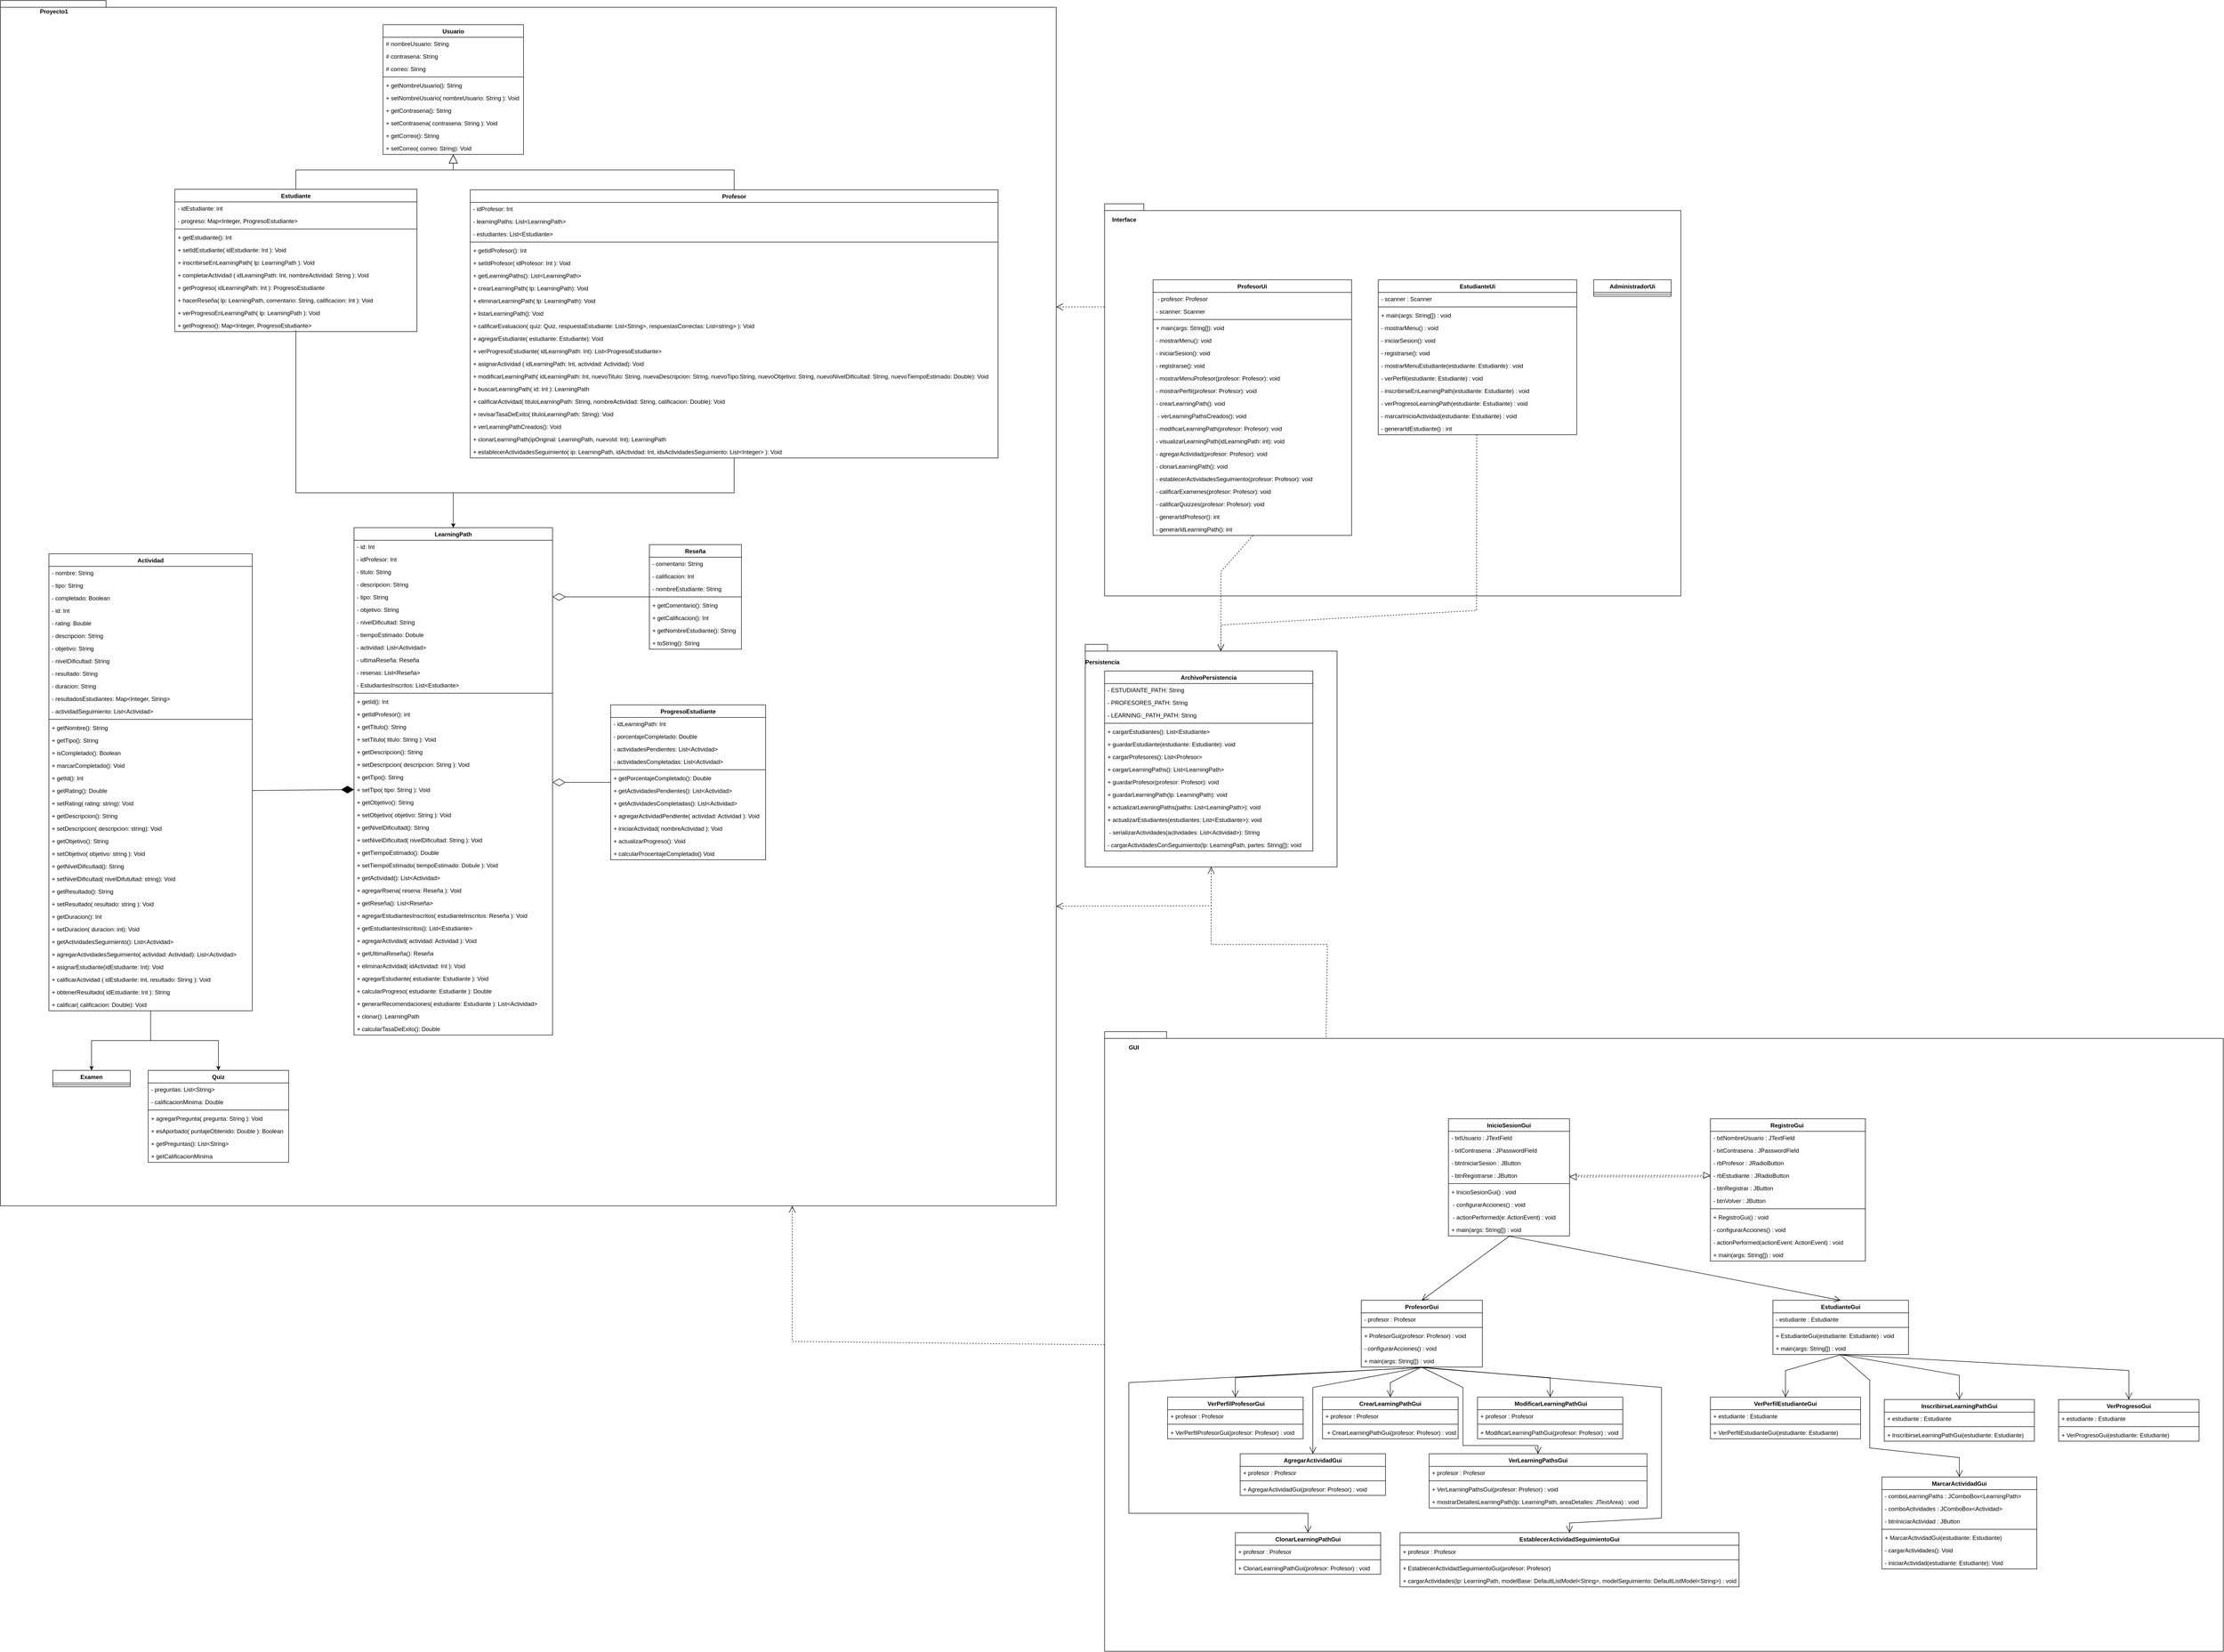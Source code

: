 <mxfile version="25.0.3">
  <diagram id="C5RBs43oDa-KdzZeNtuy" name="Page-1">
    <mxGraphModel dx="2868" dy="2983" grid="1" gridSize="10" guides="1" tooltips="1" connect="1" arrows="1" fold="1" page="1" pageScale="1" pageWidth="827" pageHeight="1169" math="0" shadow="0">
      <root>
        <mxCell id="WIyWlLk6GJQsqaUBKTNV-0" />
        <mxCell id="WIyWlLk6GJQsqaUBKTNV-1" parent="WIyWlLk6GJQsqaUBKTNV-0" />
        <mxCell id="Z8-pDT4YCZunrKiM45Pz-116" value="" style="shape=folder;fontStyle=1;spacingTop=10;tabWidth=40;tabHeight=14;tabPosition=left;html=1;whiteSpace=wrap;" parent="WIyWlLk6GJQsqaUBKTNV-1" vertex="1">
          <mxGeometry x="2760" y="2040" width="2310" height="1280" as="geometry" />
        </mxCell>
        <mxCell id="W5VhW8SlOE4U6iDOkjcS-322" value="" style="shape=folder;fontStyle=1;spacingTop=10;tabWidth=40;tabHeight=14;tabPosition=left;html=1;whiteSpace=wrap;" parent="WIyWlLk6GJQsqaUBKTNV-1" vertex="1">
          <mxGeometry x="2760" y="330" width="1190" height="810" as="geometry" />
        </mxCell>
        <mxCell id="W5VhW8SlOE4U6iDOkjcS-267" value="" style="shape=folder;fontStyle=1;spacingTop=10;tabWidth=40;tabHeight=14;tabPosition=left;html=1;whiteSpace=wrap;" parent="WIyWlLk6GJQsqaUBKTNV-1" vertex="1">
          <mxGeometry x="2720" y="1240" width="520" height="460" as="geometry" />
        </mxCell>
        <mxCell id="W5VhW8SlOE4U6iDOkjcS-250" value="" style="shape=folder;fontStyle=1;spacingTop=10;tabWidth=40;tabHeight=14;tabPosition=left;html=1;whiteSpace=wrap;" parent="WIyWlLk6GJQsqaUBKTNV-1" vertex="1">
          <mxGeometry x="480" y="-90" width="2180" height="2490" as="geometry" />
        </mxCell>
        <mxCell id="W5VhW8SlOE4U6iDOkjcS-248" style="edgeStyle=orthogonalEdgeStyle;rounded=0;orthogonalLoop=1;jettySize=auto;html=1;entryX=0.5;entryY=0;entryDx=0;entryDy=0;" parent="WIyWlLk6GJQsqaUBKTNV-1" source="W5VhW8SlOE4U6iDOkjcS-16" target="W5VhW8SlOE4U6iDOkjcS-202" edge="1">
          <mxGeometry relative="1" as="geometry" />
        </mxCell>
        <mxCell id="W5VhW8SlOE4U6iDOkjcS-249" style="edgeStyle=orthogonalEdgeStyle;rounded=0;orthogonalLoop=1;jettySize=auto;html=1;" parent="WIyWlLk6GJQsqaUBKTNV-1" source="W5VhW8SlOE4U6iDOkjcS-16" target="W5VhW8SlOE4U6iDOkjcS-198" edge="1">
          <mxGeometry relative="1" as="geometry" />
        </mxCell>
        <mxCell id="W5VhW8SlOE4U6iDOkjcS-16" value="Actividad" style="swimlane;fontStyle=1;align=center;verticalAlign=top;childLayout=stackLayout;horizontal=1;startSize=26;horizontalStack=0;resizeParent=1;resizeParentMax=0;resizeLast=0;collapsible=1;marginBottom=0;whiteSpace=wrap;html=1;" parent="WIyWlLk6GJQsqaUBKTNV-1" vertex="1">
          <mxGeometry x="580" y="1053" width="420" height="944" as="geometry" />
        </mxCell>
        <mxCell id="W5VhW8SlOE4U6iDOkjcS-4" value="- nombre: String" style="text;strokeColor=none;fillColor=none;align=left;verticalAlign=top;spacingLeft=4;spacingRight=4;overflow=hidden;rotatable=0;points=[[0,0.5],[1,0.5]];portConstraint=eastwest;whiteSpace=wrap;html=1;" parent="W5VhW8SlOE4U6iDOkjcS-16" vertex="1">
          <mxGeometry y="26" width="420" height="26" as="geometry" />
        </mxCell>
        <mxCell id="W5VhW8SlOE4U6iDOkjcS-5" value="- tipo: String" style="text;strokeColor=none;fillColor=none;align=left;verticalAlign=top;spacingLeft=4;spacingRight=4;overflow=hidden;rotatable=0;points=[[0,0.5],[1,0.5]];portConstraint=eastwest;whiteSpace=wrap;html=1;" parent="W5VhW8SlOE4U6iDOkjcS-16" vertex="1">
          <mxGeometry y="52" width="420" height="26" as="geometry" />
        </mxCell>
        <mxCell id="W5VhW8SlOE4U6iDOkjcS-6" value="- completado: Boolean" style="text;strokeColor=none;fillColor=none;align=left;verticalAlign=top;spacingLeft=4;spacingRight=4;overflow=hidden;rotatable=0;points=[[0,0.5],[1,0.5]];portConstraint=eastwest;whiteSpace=wrap;html=1;" parent="W5VhW8SlOE4U6iDOkjcS-16" vertex="1">
          <mxGeometry y="78" width="420" height="26" as="geometry" />
        </mxCell>
        <mxCell id="W5VhW8SlOE4U6iDOkjcS-7" value="- id: Int" style="text;strokeColor=none;fillColor=none;align=left;verticalAlign=top;spacingLeft=4;spacingRight=4;overflow=hidden;rotatable=0;points=[[0,0.5],[1,0.5]];portConstraint=eastwest;whiteSpace=wrap;html=1;" parent="W5VhW8SlOE4U6iDOkjcS-16" vertex="1">
          <mxGeometry y="104" width="420" height="26" as="geometry" />
        </mxCell>
        <mxCell id="W5VhW8SlOE4U6iDOkjcS-8" value="- rating: Bouble" style="text;strokeColor=none;fillColor=none;align=left;verticalAlign=top;spacingLeft=4;spacingRight=4;overflow=hidden;rotatable=0;points=[[0,0.5],[1,0.5]];portConstraint=eastwest;whiteSpace=wrap;html=1;" parent="W5VhW8SlOE4U6iDOkjcS-16" vertex="1">
          <mxGeometry y="130" width="420" height="26" as="geometry" />
        </mxCell>
        <mxCell id="W5VhW8SlOE4U6iDOkjcS-9" value="- descripcion: String" style="text;strokeColor=none;fillColor=none;align=left;verticalAlign=top;spacingLeft=4;spacingRight=4;overflow=hidden;rotatable=0;points=[[0,0.5],[1,0.5]];portConstraint=eastwest;whiteSpace=wrap;html=1;" parent="W5VhW8SlOE4U6iDOkjcS-16" vertex="1">
          <mxGeometry y="156" width="420" height="26" as="geometry" />
        </mxCell>
        <mxCell id="W5VhW8SlOE4U6iDOkjcS-10" value="- objetivo: String" style="text;strokeColor=none;fillColor=none;align=left;verticalAlign=top;spacingLeft=4;spacingRight=4;overflow=hidden;rotatable=0;points=[[0,0.5],[1,0.5]];portConstraint=eastwest;whiteSpace=wrap;html=1;" parent="W5VhW8SlOE4U6iDOkjcS-16" vertex="1">
          <mxGeometry y="182" width="420" height="26" as="geometry" />
        </mxCell>
        <mxCell id="W5VhW8SlOE4U6iDOkjcS-11" value="- nivelDificultad: String" style="text;strokeColor=none;fillColor=none;align=left;verticalAlign=top;spacingLeft=4;spacingRight=4;overflow=hidden;rotatable=0;points=[[0,0.5],[1,0.5]];portConstraint=eastwest;whiteSpace=wrap;html=1;" parent="W5VhW8SlOE4U6iDOkjcS-16" vertex="1">
          <mxGeometry y="208" width="420" height="26" as="geometry" />
        </mxCell>
        <mxCell id="W5VhW8SlOE4U6iDOkjcS-12" value="- resultado: String" style="text;strokeColor=none;fillColor=none;align=left;verticalAlign=top;spacingLeft=4;spacingRight=4;overflow=hidden;rotatable=0;points=[[0,0.5],[1,0.5]];portConstraint=eastwest;whiteSpace=wrap;html=1;" parent="W5VhW8SlOE4U6iDOkjcS-16" vertex="1">
          <mxGeometry y="234" width="420" height="26" as="geometry" />
        </mxCell>
        <mxCell id="W5VhW8SlOE4U6iDOkjcS-13" value="- duracion: String" style="text;strokeColor=none;fillColor=none;align=left;verticalAlign=top;spacingLeft=4;spacingRight=4;overflow=hidden;rotatable=0;points=[[0,0.5],[1,0.5]];portConstraint=eastwest;whiteSpace=wrap;html=1;" parent="W5VhW8SlOE4U6iDOkjcS-16" vertex="1">
          <mxGeometry y="260" width="420" height="26" as="geometry" />
        </mxCell>
        <mxCell id="W5VhW8SlOE4U6iDOkjcS-14" value="- resultadosEstudiantes: Map&amp;lt;Integer, String&amp;gt;" style="text;strokeColor=none;fillColor=none;align=left;verticalAlign=top;spacingLeft=4;spacingRight=4;overflow=hidden;rotatable=0;points=[[0,0.5],[1,0.5]];portConstraint=eastwest;whiteSpace=wrap;html=1;" parent="W5VhW8SlOE4U6iDOkjcS-16" vertex="1">
          <mxGeometry y="286" width="420" height="26" as="geometry" />
        </mxCell>
        <mxCell id="W5VhW8SlOE4U6iDOkjcS-15" value="- actividadSeguimiento: List&amp;lt;Actividad&amp;gt;" style="text;strokeColor=none;fillColor=none;align=left;verticalAlign=top;spacingLeft=4;spacingRight=4;overflow=hidden;rotatable=0;points=[[0,0.5],[1,0.5]];portConstraint=eastwest;whiteSpace=wrap;html=1;" parent="W5VhW8SlOE4U6iDOkjcS-16" vertex="1">
          <mxGeometry y="312" width="420" height="26" as="geometry" />
        </mxCell>
        <mxCell id="W5VhW8SlOE4U6iDOkjcS-18" value="" style="line;strokeWidth=1;fillColor=none;align=left;verticalAlign=middle;spacingTop=-1;spacingLeft=3;spacingRight=3;rotatable=0;labelPosition=right;points=[];portConstraint=eastwest;strokeColor=inherit;" parent="W5VhW8SlOE4U6iDOkjcS-16" vertex="1">
          <mxGeometry y="338" width="420" height="8" as="geometry" />
        </mxCell>
        <mxCell id="W5VhW8SlOE4U6iDOkjcS-21" value="+ getNombre(): String" style="text;strokeColor=none;fillColor=none;align=left;verticalAlign=top;spacingLeft=4;spacingRight=4;overflow=hidden;rotatable=0;points=[[0,0.5],[1,0.5]];portConstraint=eastwest;whiteSpace=wrap;html=1;" parent="W5VhW8SlOE4U6iDOkjcS-16" vertex="1">
          <mxGeometry y="346" width="420" height="26" as="geometry" />
        </mxCell>
        <mxCell id="W5VhW8SlOE4U6iDOkjcS-22" value="+ getTipo(): String" style="text;strokeColor=none;fillColor=none;align=left;verticalAlign=top;spacingLeft=4;spacingRight=4;overflow=hidden;rotatable=0;points=[[0,0.5],[1,0.5]];portConstraint=eastwest;whiteSpace=wrap;html=1;" parent="W5VhW8SlOE4U6iDOkjcS-16" vertex="1">
          <mxGeometry y="372" width="420" height="26" as="geometry" />
        </mxCell>
        <mxCell id="W5VhW8SlOE4U6iDOkjcS-23" value="+ isCompletado(): Boolean" style="text;strokeColor=none;fillColor=none;align=left;verticalAlign=top;spacingLeft=4;spacingRight=4;overflow=hidden;rotatable=0;points=[[0,0.5],[1,0.5]];portConstraint=eastwest;whiteSpace=wrap;html=1;" parent="W5VhW8SlOE4U6iDOkjcS-16" vertex="1">
          <mxGeometry y="398" width="420" height="26" as="geometry" />
        </mxCell>
        <mxCell id="W5VhW8SlOE4U6iDOkjcS-24" value="+ marcarCompletado(): Void" style="text;strokeColor=none;fillColor=none;align=left;verticalAlign=top;spacingLeft=4;spacingRight=4;overflow=hidden;rotatable=0;points=[[0,0.5],[1,0.5]];portConstraint=eastwest;whiteSpace=wrap;html=1;" parent="W5VhW8SlOE4U6iDOkjcS-16" vertex="1">
          <mxGeometry y="424" width="420" height="26" as="geometry" />
        </mxCell>
        <mxCell id="W5VhW8SlOE4U6iDOkjcS-25" value="+ getId(): Int" style="text;strokeColor=none;fillColor=none;align=left;verticalAlign=top;spacingLeft=4;spacingRight=4;overflow=hidden;rotatable=0;points=[[0,0.5],[1,0.5]];portConstraint=eastwest;whiteSpace=wrap;html=1;" parent="W5VhW8SlOE4U6iDOkjcS-16" vertex="1">
          <mxGeometry y="450" width="420" height="26" as="geometry" />
        </mxCell>
        <mxCell id="W5VhW8SlOE4U6iDOkjcS-26" value="+ getRating(): Double" style="text;strokeColor=none;fillColor=none;align=left;verticalAlign=top;spacingLeft=4;spacingRight=4;overflow=hidden;rotatable=0;points=[[0,0.5],[1,0.5]];portConstraint=eastwest;whiteSpace=wrap;html=1;" parent="W5VhW8SlOE4U6iDOkjcS-16" vertex="1">
          <mxGeometry y="476" width="420" height="26" as="geometry" />
        </mxCell>
        <mxCell id="W5VhW8SlOE4U6iDOkjcS-27" value="+ setRating( rating: string): Void" style="text;strokeColor=none;fillColor=none;align=left;verticalAlign=top;spacingLeft=4;spacingRight=4;overflow=hidden;rotatable=0;points=[[0,0.5],[1,0.5]];portConstraint=eastwest;whiteSpace=wrap;html=1;" parent="W5VhW8SlOE4U6iDOkjcS-16" vertex="1">
          <mxGeometry y="502" width="420" height="26" as="geometry" />
        </mxCell>
        <mxCell id="W5VhW8SlOE4U6iDOkjcS-28" value="+ getDescripcion(): String" style="text;strokeColor=none;fillColor=none;align=left;verticalAlign=top;spacingLeft=4;spacingRight=4;overflow=hidden;rotatable=0;points=[[0,0.5],[1,0.5]];portConstraint=eastwest;whiteSpace=wrap;html=1;" parent="W5VhW8SlOE4U6iDOkjcS-16" vertex="1">
          <mxGeometry y="528" width="420" height="26" as="geometry" />
        </mxCell>
        <mxCell id="W5VhW8SlOE4U6iDOkjcS-29" value="+ setDescripcion( descripcion: string): Void" style="text;strokeColor=none;fillColor=none;align=left;verticalAlign=top;spacingLeft=4;spacingRight=4;overflow=hidden;rotatable=0;points=[[0,0.5],[1,0.5]];portConstraint=eastwest;whiteSpace=wrap;html=1;" parent="W5VhW8SlOE4U6iDOkjcS-16" vertex="1">
          <mxGeometry y="554" width="420" height="26" as="geometry" />
        </mxCell>
        <mxCell id="W5VhW8SlOE4U6iDOkjcS-30" value="+ getObjetivo(): String" style="text;strokeColor=none;fillColor=none;align=left;verticalAlign=top;spacingLeft=4;spacingRight=4;overflow=hidden;rotatable=0;points=[[0,0.5],[1,0.5]];portConstraint=eastwest;whiteSpace=wrap;html=1;" parent="W5VhW8SlOE4U6iDOkjcS-16" vertex="1">
          <mxGeometry y="580" width="420" height="26" as="geometry" />
        </mxCell>
        <mxCell id="W5VhW8SlOE4U6iDOkjcS-31" value="+ setObjetivo( objetivo: string ): Void" style="text;strokeColor=none;fillColor=none;align=left;verticalAlign=top;spacingLeft=4;spacingRight=4;overflow=hidden;rotatable=0;points=[[0,0.5],[1,0.5]];portConstraint=eastwest;whiteSpace=wrap;html=1;" parent="W5VhW8SlOE4U6iDOkjcS-16" vertex="1">
          <mxGeometry y="606" width="420" height="26" as="geometry" />
        </mxCell>
        <mxCell id="W5VhW8SlOE4U6iDOkjcS-32" value="+ getNivelDificultad(): String" style="text;strokeColor=none;fillColor=none;align=left;verticalAlign=top;spacingLeft=4;spacingRight=4;overflow=hidden;rotatable=0;points=[[0,0.5],[1,0.5]];portConstraint=eastwest;whiteSpace=wrap;html=1;" parent="W5VhW8SlOE4U6iDOkjcS-16" vertex="1">
          <mxGeometry y="632" width="420" height="26" as="geometry" />
        </mxCell>
        <mxCell id="W5VhW8SlOE4U6iDOkjcS-33" value="+ setNivelDificultad( nivelDifutultad: string): Void" style="text;strokeColor=none;fillColor=none;align=left;verticalAlign=top;spacingLeft=4;spacingRight=4;overflow=hidden;rotatable=0;points=[[0,0.5],[1,0.5]];portConstraint=eastwest;whiteSpace=wrap;html=1;" parent="W5VhW8SlOE4U6iDOkjcS-16" vertex="1">
          <mxGeometry y="658" width="420" height="26" as="geometry" />
        </mxCell>
        <mxCell id="W5VhW8SlOE4U6iDOkjcS-34" value="+ getResultado(): String" style="text;strokeColor=none;fillColor=none;align=left;verticalAlign=top;spacingLeft=4;spacingRight=4;overflow=hidden;rotatable=0;points=[[0,0.5],[1,0.5]];portConstraint=eastwest;whiteSpace=wrap;html=1;" parent="W5VhW8SlOE4U6iDOkjcS-16" vertex="1">
          <mxGeometry y="684" width="420" height="26" as="geometry" />
        </mxCell>
        <mxCell id="W5VhW8SlOE4U6iDOkjcS-35" value="+ setResultado( resultado: string ): Void" style="text;strokeColor=none;fillColor=none;align=left;verticalAlign=top;spacingLeft=4;spacingRight=4;overflow=hidden;rotatable=0;points=[[0,0.5],[1,0.5]];portConstraint=eastwest;whiteSpace=wrap;html=1;" parent="W5VhW8SlOE4U6iDOkjcS-16" vertex="1">
          <mxGeometry y="710" width="420" height="26" as="geometry" />
        </mxCell>
        <mxCell id="W5VhW8SlOE4U6iDOkjcS-36" value="+ getDuracion(): Int" style="text;strokeColor=none;fillColor=none;align=left;verticalAlign=top;spacingLeft=4;spacingRight=4;overflow=hidden;rotatable=0;points=[[0,0.5],[1,0.5]];portConstraint=eastwest;whiteSpace=wrap;html=1;" parent="W5VhW8SlOE4U6iDOkjcS-16" vertex="1">
          <mxGeometry y="736" width="420" height="26" as="geometry" />
        </mxCell>
        <mxCell id="W5VhW8SlOE4U6iDOkjcS-37" value="+ setDuracion( duracion: int): Void" style="text;strokeColor=none;fillColor=none;align=left;verticalAlign=top;spacingLeft=4;spacingRight=4;overflow=hidden;rotatable=0;points=[[0,0.5],[1,0.5]];portConstraint=eastwest;whiteSpace=wrap;html=1;" parent="W5VhW8SlOE4U6iDOkjcS-16" vertex="1">
          <mxGeometry y="762" width="420" height="26" as="geometry" />
        </mxCell>
        <mxCell id="W5VhW8SlOE4U6iDOkjcS-52" value="+ getActividadesSeguimiento(): List&amp;lt;Actividad&amp;gt;" style="text;strokeColor=none;fillColor=none;align=left;verticalAlign=top;spacingLeft=4;spacingRight=4;overflow=hidden;rotatable=0;points=[[0,0.5],[1,0.5]];portConstraint=eastwest;whiteSpace=wrap;html=1;" parent="W5VhW8SlOE4U6iDOkjcS-16" vertex="1">
          <mxGeometry y="788" width="420" height="26" as="geometry" />
        </mxCell>
        <mxCell id="W5VhW8SlOE4U6iDOkjcS-53" value="+ agregarActividadesSeguimiento( actividad: Actividad): List&amp;lt;Actividad&amp;gt;" style="text;strokeColor=none;fillColor=none;align=left;verticalAlign=top;spacingLeft=4;spacingRight=4;overflow=hidden;rotatable=0;points=[[0,0.5],[1,0.5]];portConstraint=eastwest;whiteSpace=wrap;html=1;" parent="W5VhW8SlOE4U6iDOkjcS-16" vertex="1">
          <mxGeometry y="814" width="420" height="26" as="geometry" />
        </mxCell>
        <mxCell id="W5VhW8SlOE4U6iDOkjcS-54" value="+ asignarEstudiante(idEstudiante: Int): Void" style="text;strokeColor=none;fillColor=none;align=left;verticalAlign=top;spacingLeft=4;spacingRight=4;overflow=hidden;rotatable=0;points=[[0,0.5],[1,0.5]];portConstraint=eastwest;whiteSpace=wrap;html=1;" parent="W5VhW8SlOE4U6iDOkjcS-16" vertex="1">
          <mxGeometry y="840" width="420" height="26" as="geometry" />
        </mxCell>
        <mxCell id="W5VhW8SlOE4U6iDOkjcS-55" value="+ calificarActividad ( idEstudiante: Int, resultado: String ): Void" style="text;strokeColor=none;fillColor=none;align=left;verticalAlign=top;spacingLeft=4;spacingRight=4;overflow=hidden;rotatable=0;points=[[0,0.5],[1,0.5]];portConstraint=eastwest;whiteSpace=wrap;html=1;" parent="W5VhW8SlOE4U6iDOkjcS-16" vertex="1">
          <mxGeometry y="866" width="420" height="26" as="geometry" />
        </mxCell>
        <mxCell id="W5VhW8SlOE4U6iDOkjcS-56" value="+ obtenerResultado( idEstudiante: Int ): String" style="text;strokeColor=none;fillColor=none;align=left;verticalAlign=top;spacingLeft=4;spacingRight=4;overflow=hidden;rotatable=0;points=[[0,0.5],[1,0.5]];portConstraint=eastwest;whiteSpace=wrap;html=1;" parent="W5VhW8SlOE4U6iDOkjcS-16" vertex="1">
          <mxGeometry y="892" width="420" height="26" as="geometry" />
        </mxCell>
        <mxCell id="W5VhW8SlOE4U6iDOkjcS-57" value="+ calificar( calificacion: Double): Void" style="text;strokeColor=none;fillColor=none;align=left;verticalAlign=top;spacingLeft=4;spacingRight=4;overflow=hidden;rotatable=0;points=[[0,0.5],[1,0.5]];portConstraint=eastwest;whiteSpace=wrap;html=1;" parent="W5VhW8SlOE4U6iDOkjcS-16" vertex="1">
          <mxGeometry y="918" width="420" height="26" as="geometry" />
        </mxCell>
        <mxCell id="W5VhW8SlOE4U6iDOkjcS-232" style="edgeStyle=orthogonalEdgeStyle;rounded=0;orthogonalLoop=1;jettySize=auto;html=1;entryX=0.5;entryY=0;entryDx=0;entryDy=0;" parent="WIyWlLk6GJQsqaUBKTNV-1" target="W5VhW8SlOE4U6iDOkjcS-132" edge="1">
          <mxGeometry relative="1" as="geometry">
            <mxPoint x="1415" y="996" as="targetPoint" />
            <mxPoint x="1090" y="591" as="sourcePoint" />
            <Array as="points">
              <mxPoint x="1090" y="927" />
              <mxPoint x="1415" y="927" />
            </Array>
          </mxGeometry>
        </mxCell>
        <mxCell id="W5VhW8SlOE4U6iDOkjcS-60" value="Estudiante" style="swimlane;fontStyle=1;align=center;verticalAlign=top;childLayout=stackLayout;horizontal=1;startSize=26;horizontalStack=0;resizeParent=1;resizeParentMax=0;resizeLast=0;collapsible=1;marginBottom=0;whiteSpace=wrap;html=1;" parent="WIyWlLk6GJQsqaUBKTNV-1" vertex="1">
          <mxGeometry x="840" y="300" width="500" height="294" as="geometry" />
        </mxCell>
        <mxCell id="W5VhW8SlOE4U6iDOkjcS-79" value="- idEstudiante: int" style="text;strokeColor=none;fillColor=none;align=left;verticalAlign=top;spacingLeft=4;spacingRight=4;overflow=hidden;rotatable=0;points=[[0,0.5],[1,0.5]];portConstraint=eastwest;whiteSpace=wrap;html=1;" parent="W5VhW8SlOE4U6iDOkjcS-60" vertex="1">
          <mxGeometry y="26" width="500" height="26" as="geometry" />
        </mxCell>
        <mxCell id="W5VhW8SlOE4U6iDOkjcS-80" value="- progreso: Map&amp;lt;Integer, ProgresoEstudiante&amp;gt;" style="text;strokeColor=none;fillColor=none;align=left;verticalAlign=top;spacingLeft=4;spacingRight=4;overflow=hidden;rotatable=0;points=[[0,0.5],[1,0.5]];portConstraint=eastwest;whiteSpace=wrap;html=1;" parent="W5VhW8SlOE4U6iDOkjcS-60" vertex="1">
          <mxGeometry y="52" width="500" height="26" as="geometry" />
        </mxCell>
        <mxCell id="W5VhW8SlOE4U6iDOkjcS-62" value="" style="line;strokeWidth=1;fillColor=none;align=left;verticalAlign=middle;spacingTop=-1;spacingLeft=3;spacingRight=3;rotatable=0;labelPosition=right;points=[];portConstraint=eastwest;strokeColor=inherit;" parent="W5VhW8SlOE4U6iDOkjcS-60" vertex="1">
          <mxGeometry y="78" width="500" height="8" as="geometry" />
        </mxCell>
        <mxCell id="W5VhW8SlOE4U6iDOkjcS-81" value="+ getEstudiante(): Int" style="text;strokeColor=none;fillColor=none;align=left;verticalAlign=top;spacingLeft=4;spacingRight=4;overflow=hidden;rotatable=0;points=[[0,0.5],[1,0.5]];portConstraint=eastwest;whiteSpace=wrap;html=1;" parent="W5VhW8SlOE4U6iDOkjcS-60" vertex="1">
          <mxGeometry y="86" width="500" height="26" as="geometry" />
        </mxCell>
        <mxCell id="W5VhW8SlOE4U6iDOkjcS-82" value="+ setIdEstudiante( idEstudiante: Int ): Void" style="text;strokeColor=none;fillColor=none;align=left;verticalAlign=top;spacingLeft=4;spacingRight=4;overflow=hidden;rotatable=0;points=[[0,0.5],[1,0.5]];portConstraint=eastwest;whiteSpace=wrap;html=1;" parent="W5VhW8SlOE4U6iDOkjcS-60" vertex="1">
          <mxGeometry y="112" width="500" height="26" as="geometry" />
        </mxCell>
        <mxCell id="W5VhW8SlOE4U6iDOkjcS-83" value="+ inscribirseEnLearningPath( lp: LearningPath ): Void" style="text;strokeColor=none;fillColor=none;align=left;verticalAlign=top;spacingLeft=4;spacingRight=4;overflow=hidden;rotatable=0;points=[[0,0.5],[1,0.5]];portConstraint=eastwest;whiteSpace=wrap;html=1;" parent="W5VhW8SlOE4U6iDOkjcS-60" vertex="1">
          <mxGeometry y="138" width="500" height="26" as="geometry" />
        </mxCell>
        <mxCell id="W5VhW8SlOE4U6iDOkjcS-84" value="+ completarActividad ( idLearningPath: Int, nombreActividad: String ): Void" style="text;strokeColor=none;fillColor=none;align=left;verticalAlign=top;spacingLeft=4;spacingRight=4;overflow=hidden;rotatable=0;points=[[0,0.5],[1,0.5]];portConstraint=eastwest;whiteSpace=wrap;html=1;" parent="W5VhW8SlOE4U6iDOkjcS-60" vertex="1">
          <mxGeometry y="164" width="500" height="26" as="geometry" />
        </mxCell>
        <mxCell id="W5VhW8SlOE4U6iDOkjcS-85" value="+ getProgreso( idLearningPath: Int ): ProgresoEstudiante" style="text;strokeColor=none;fillColor=none;align=left;verticalAlign=top;spacingLeft=4;spacingRight=4;overflow=hidden;rotatable=0;points=[[0,0.5],[1,0.5]];portConstraint=eastwest;whiteSpace=wrap;html=1;" parent="W5VhW8SlOE4U6iDOkjcS-60" vertex="1">
          <mxGeometry y="190" width="500" height="26" as="geometry" />
        </mxCell>
        <mxCell id="W5VhW8SlOE4U6iDOkjcS-86" value="+ hacerReseña( lp: LearningPath, comentario: String, calificacion: Int ): Void" style="text;strokeColor=none;fillColor=none;align=left;verticalAlign=top;spacingLeft=4;spacingRight=4;overflow=hidden;rotatable=0;points=[[0,0.5],[1,0.5]];portConstraint=eastwest;whiteSpace=wrap;html=1;" parent="W5VhW8SlOE4U6iDOkjcS-60" vertex="1">
          <mxGeometry y="216" width="500" height="26" as="geometry" />
        </mxCell>
        <mxCell id="W5VhW8SlOE4U6iDOkjcS-87" value="+ verProgresoEnLearningPath( lp: LearningPath ): Void" style="text;strokeColor=none;fillColor=none;align=left;verticalAlign=top;spacingLeft=4;spacingRight=4;overflow=hidden;rotatable=0;points=[[0,0.5],[1,0.5]];portConstraint=eastwest;whiteSpace=wrap;html=1;" parent="W5VhW8SlOE4U6iDOkjcS-60" vertex="1">
          <mxGeometry y="242" width="500" height="26" as="geometry" />
        </mxCell>
        <mxCell id="W5VhW8SlOE4U6iDOkjcS-88" value="+ getProgreso(): Map&amp;lt;Integer, ProgresoEstudiante&amp;gt;" style="text;strokeColor=none;fillColor=none;align=left;verticalAlign=top;spacingLeft=4;spacingRight=4;overflow=hidden;rotatable=0;points=[[0,0.5],[1,0.5]];portConstraint=eastwest;whiteSpace=wrap;html=1;" parent="W5VhW8SlOE4U6iDOkjcS-60" vertex="1">
          <mxGeometry y="268" width="500" height="26" as="geometry" />
        </mxCell>
        <mxCell id="W5VhW8SlOE4U6iDOkjcS-231" style="edgeStyle=orthogonalEdgeStyle;rounded=0;orthogonalLoop=1;jettySize=auto;html=1;entryX=0.5;entryY=0;entryDx=0;entryDy=0;" parent="WIyWlLk6GJQsqaUBKTNV-1" source="W5VhW8SlOE4U6iDOkjcS-89" target="W5VhW8SlOE4U6iDOkjcS-132" edge="1">
          <mxGeometry relative="1" as="geometry">
            <mxPoint x="1995" y="920" as="targetPoint" />
          </mxGeometry>
        </mxCell>
        <mxCell id="W5VhW8SlOE4U6iDOkjcS-89" value="Profesor" style="swimlane;fontStyle=1;align=center;verticalAlign=top;childLayout=stackLayout;horizontal=1;startSize=26;horizontalStack=0;resizeParent=1;resizeParentMax=0;resizeLast=0;collapsible=1;marginBottom=0;whiteSpace=wrap;html=1;" parent="WIyWlLk6GJQsqaUBKTNV-1" vertex="1">
          <mxGeometry x="1450" y="301" width="1090" height="554" as="geometry" />
        </mxCell>
        <mxCell id="W5VhW8SlOE4U6iDOkjcS-93" value="- idProfesor: Int" style="text;strokeColor=none;fillColor=none;align=left;verticalAlign=top;spacingLeft=4;spacingRight=4;overflow=hidden;rotatable=0;points=[[0,0.5],[1,0.5]];portConstraint=eastwest;whiteSpace=wrap;html=1;" parent="W5VhW8SlOE4U6iDOkjcS-89" vertex="1">
          <mxGeometry y="26" width="1090" height="26" as="geometry" />
        </mxCell>
        <mxCell id="W5VhW8SlOE4U6iDOkjcS-94" value="- learningPaths: List&amp;lt;LearningPath&amp;gt;" style="text;strokeColor=none;fillColor=none;align=left;verticalAlign=top;spacingLeft=4;spacingRight=4;overflow=hidden;rotatable=0;points=[[0,0.5],[1,0.5]];portConstraint=eastwest;whiteSpace=wrap;html=1;" parent="W5VhW8SlOE4U6iDOkjcS-89" vertex="1">
          <mxGeometry y="52" width="1090" height="26" as="geometry" />
        </mxCell>
        <mxCell id="W5VhW8SlOE4U6iDOkjcS-95" value="- estudiantes: List&amp;lt;Estudiante&amp;gt;" style="text;strokeColor=none;fillColor=none;align=left;verticalAlign=top;spacingLeft=4;spacingRight=4;overflow=hidden;rotatable=0;points=[[0,0.5],[1,0.5]];portConstraint=eastwest;whiteSpace=wrap;html=1;" parent="W5VhW8SlOE4U6iDOkjcS-89" vertex="1">
          <mxGeometry y="78" width="1090" height="26" as="geometry" />
        </mxCell>
        <mxCell id="W5VhW8SlOE4U6iDOkjcS-91" value="" style="line;strokeWidth=1;fillColor=none;align=left;verticalAlign=middle;spacingTop=-1;spacingLeft=3;spacingRight=3;rotatable=0;labelPosition=right;points=[];portConstraint=eastwest;strokeColor=inherit;" parent="W5VhW8SlOE4U6iDOkjcS-89" vertex="1">
          <mxGeometry y="104" width="1090" height="8" as="geometry" />
        </mxCell>
        <mxCell id="W5VhW8SlOE4U6iDOkjcS-97" value="+ getIdProfesor(): Int" style="text;strokeColor=none;fillColor=none;align=left;verticalAlign=top;spacingLeft=4;spacingRight=4;overflow=hidden;rotatable=0;points=[[0,0.5],[1,0.5]];portConstraint=eastwest;whiteSpace=wrap;html=1;" parent="W5VhW8SlOE4U6iDOkjcS-89" vertex="1">
          <mxGeometry y="112" width="1090" height="26" as="geometry" />
        </mxCell>
        <mxCell id="W5VhW8SlOE4U6iDOkjcS-98" value="+ setIdProfesor( idProfesor: Int ): Void" style="text;strokeColor=none;fillColor=none;align=left;verticalAlign=top;spacingLeft=4;spacingRight=4;overflow=hidden;rotatable=0;points=[[0,0.5],[1,0.5]];portConstraint=eastwest;whiteSpace=wrap;html=1;" parent="W5VhW8SlOE4U6iDOkjcS-89" vertex="1">
          <mxGeometry y="138" width="1090" height="26" as="geometry" />
        </mxCell>
        <mxCell id="W5VhW8SlOE4U6iDOkjcS-99" value="+ getLearningPaths(): List&amp;lt;LearningPath&amp;gt;" style="text;strokeColor=none;fillColor=none;align=left;verticalAlign=top;spacingLeft=4;spacingRight=4;overflow=hidden;rotatable=0;points=[[0,0.5],[1,0.5]];portConstraint=eastwest;whiteSpace=wrap;html=1;" parent="W5VhW8SlOE4U6iDOkjcS-89" vertex="1">
          <mxGeometry y="164" width="1090" height="26" as="geometry" />
        </mxCell>
        <mxCell id="W5VhW8SlOE4U6iDOkjcS-100" value="+ crearLearningPath( lp: LearningPath): Void" style="text;strokeColor=none;fillColor=none;align=left;verticalAlign=top;spacingLeft=4;spacingRight=4;overflow=hidden;rotatable=0;points=[[0,0.5],[1,0.5]];portConstraint=eastwest;whiteSpace=wrap;html=1;" parent="W5VhW8SlOE4U6iDOkjcS-89" vertex="1">
          <mxGeometry y="190" width="1090" height="26" as="geometry" />
        </mxCell>
        <mxCell id="W5VhW8SlOE4U6iDOkjcS-105" value="+ eliminarLearningPath( lp: LearningPath): Void" style="text;strokeColor=none;fillColor=none;align=left;verticalAlign=top;spacingLeft=4;spacingRight=4;overflow=hidden;rotatable=0;points=[[0,0.5],[1,0.5]];portConstraint=eastwest;whiteSpace=wrap;html=1;" parent="W5VhW8SlOE4U6iDOkjcS-89" vertex="1">
          <mxGeometry y="216" width="1090" height="26" as="geometry" />
        </mxCell>
        <mxCell id="W5VhW8SlOE4U6iDOkjcS-106" value="+ listarLearningPath(): Void" style="text;strokeColor=none;fillColor=none;align=left;verticalAlign=top;spacingLeft=4;spacingRight=4;overflow=hidden;rotatable=0;points=[[0,0.5],[1,0.5]];portConstraint=eastwest;whiteSpace=wrap;html=1;" parent="W5VhW8SlOE4U6iDOkjcS-89" vertex="1">
          <mxGeometry y="242" width="1090" height="26" as="geometry" />
        </mxCell>
        <mxCell id="W5VhW8SlOE4U6iDOkjcS-107" value="+ calificarEvaluacion( quiz: Quiz, respuestaEstudiante: List&amp;lt;String&amp;gt;, respuestasCorrectas: List&amp;lt;string&amp;gt; ): Void&amp;nbsp;" style="text;strokeColor=none;fillColor=none;align=left;verticalAlign=top;spacingLeft=4;spacingRight=4;overflow=hidden;rotatable=0;points=[[0,0.5],[1,0.5]];portConstraint=eastwest;whiteSpace=wrap;html=1;" parent="W5VhW8SlOE4U6iDOkjcS-89" vertex="1">
          <mxGeometry y="268" width="1090" height="26" as="geometry" />
        </mxCell>
        <mxCell id="W5VhW8SlOE4U6iDOkjcS-108" value="+ agregarEstudiante( estudiante: Estudiante): Void" style="text;strokeColor=none;fillColor=none;align=left;verticalAlign=top;spacingLeft=4;spacingRight=4;overflow=hidden;rotatable=0;points=[[0,0.5],[1,0.5]];portConstraint=eastwest;whiteSpace=wrap;html=1;" parent="W5VhW8SlOE4U6iDOkjcS-89" vertex="1">
          <mxGeometry y="294" width="1090" height="26" as="geometry" />
        </mxCell>
        <mxCell id="W5VhW8SlOE4U6iDOkjcS-109" value="+ verProgresoEstudiante( idLearningPath: Int): List&amp;lt;ProgresoEstudiante&amp;gt;" style="text;strokeColor=none;fillColor=none;align=left;verticalAlign=top;spacingLeft=4;spacingRight=4;overflow=hidden;rotatable=0;points=[[0,0.5],[1,0.5]];portConstraint=eastwest;whiteSpace=wrap;html=1;" parent="W5VhW8SlOE4U6iDOkjcS-89" vertex="1">
          <mxGeometry y="320" width="1090" height="26" as="geometry" />
        </mxCell>
        <mxCell id="W5VhW8SlOE4U6iDOkjcS-110" value="+ asignarActividad ( idLearningPath: Int, actividad: Actividad): Void" style="text;strokeColor=none;fillColor=none;align=left;verticalAlign=top;spacingLeft=4;spacingRight=4;overflow=hidden;rotatable=0;points=[[0,0.5],[1,0.5]];portConstraint=eastwest;whiteSpace=wrap;html=1;" parent="W5VhW8SlOE4U6iDOkjcS-89" vertex="1">
          <mxGeometry y="346" width="1090" height="26" as="geometry" />
        </mxCell>
        <mxCell id="W5VhW8SlOE4U6iDOkjcS-111" value="+ modificarLearningPath( idLearningPath: Int, nuevoTitulo: String, nuevaDescripcion: String, nuevoTipo:String, nuevoObjetivo: String, nuevoNivelDificultad: String, nuevoTiempoEstimado: Double): Void" style="text;strokeColor=none;fillColor=none;align=left;verticalAlign=top;spacingLeft=4;spacingRight=4;overflow=hidden;rotatable=0;points=[[0,0.5],[1,0.5]];portConstraint=eastwest;whiteSpace=wrap;html=1;" parent="W5VhW8SlOE4U6iDOkjcS-89" vertex="1">
          <mxGeometry y="372" width="1090" height="26" as="geometry" />
        </mxCell>
        <mxCell id="W5VhW8SlOE4U6iDOkjcS-112" value="+ buscarLearningPath( id: Int ): LearningPath" style="text;strokeColor=none;fillColor=none;align=left;verticalAlign=top;spacingLeft=4;spacingRight=4;overflow=hidden;rotatable=0;points=[[0,0.5],[1,0.5]];portConstraint=eastwest;whiteSpace=wrap;html=1;" parent="W5VhW8SlOE4U6iDOkjcS-89" vertex="1">
          <mxGeometry y="398" width="1090" height="26" as="geometry" />
        </mxCell>
        <mxCell id="W5VhW8SlOE4U6iDOkjcS-113" value="+ calificarActividad( tituloLearningPath: String, nombreActividad: String, calificacion: Double): Void" style="text;strokeColor=none;fillColor=none;align=left;verticalAlign=top;spacingLeft=4;spacingRight=4;overflow=hidden;rotatable=0;points=[[0,0.5],[1,0.5]];portConstraint=eastwest;whiteSpace=wrap;html=1;" parent="W5VhW8SlOE4U6iDOkjcS-89" vertex="1">
          <mxGeometry y="424" width="1090" height="26" as="geometry" />
        </mxCell>
        <mxCell id="W5VhW8SlOE4U6iDOkjcS-114" value="+ revisarTasaDeExito( tituloLearningPath: String): Void" style="text;strokeColor=none;fillColor=none;align=left;verticalAlign=top;spacingLeft=4;spacingRight=4;overflow=hidden;rotatable=0;points=[[0,0.5],[1,0.5]];portConstraint=eastwest;whiteSpace=wrap;html=1;" parent="W5VhW8SlOE4U6iDOkjcS-89" vertex="1">
          <mxGeometry y="450" width="1090" height="26" as="geometry" />
        </mxCell>
        <mxCell id="W5VhW8SlOE4U6iDOkjcS-115" value="+ verLearningPathCreados(): Void" style="text;strokeColor=none;fillColor=none;align=left;verticalAlign=top;spacingLeft=4;spacingRight=4;overflow=hidden;rotatable=0;points=[[0,0.5],[1,0.5]];portConstraint=eastwest;whiteSpace=wrap;html=1;" parent="W5VhW8SlOE4U6iDOkjcS-89" vertex="1">
          <mxGeometry y="476" width="1090" height="26" as="geometry" />
        </mxCell>
        <mxCell id="W5VhW8SlOE4U6iDOkjcS-116" value="+ clonarLearningPath(ipOriginal: LearningPath, nuevoId: Int): LearningPath" style="text;strokeColor=none;fillColor=none;align=left;verticalAlign=top;spacingLeft=4;spacingRight=4;overflow=hidden;rotatable=0;points=[[0,0.5],[1,0.5]];portConstraint=eastwest;whiteSpace=wrap;html=1;" parent="W5VhW8SlOE4U6iDOkjcS-89" vertex="1">
          <mxGeometry y="502" width="1090" height="26" as="geometry" />
        </mxCell>
        <mxCell id="W5VhW8SlOE4U6iDOkjcS-117" value="+ establecerActividadesSeguimiento( ip: LearningPath, idActividad: Int, idsActividadesSeguimiento: List&amp;lt;Integer&amp;gt; ): Void" style="text;strokeColor=none;fillColor=none;align=left;verticalAlign=top;spacingLeft=4;spacingRight=4;overflow=hidden;rotatable=0;points=[[0,0.5],[1,0.5]];portConstraint=eastwest;whiteSpace=wrap;html=1;" parent="W5VhW8SlOE4U6iDOkjcS-89" vertex="1">
          <mxGeometry y="528" width="1090" height="26" as="geometry" />
        </mxCell>
        <mxCell id="W5VhW8SlOE4U6iDOkjcS-118" value="Usuario" style="swimlane;fontStyle=1;align=center;verticalAlign=top;childLayout=stackLayout;horizontal=1;startSize=26;horizontalStack=0;resizeParent=1;resizeParentMax=0;resizeLast=0;collapsible=1;marginBottom=0;whiteSpace=wrap;html=1;" parent="WIyWlLk6GJQsqaUBKTNV-1" vertex="1">
          <mxGeometry x="1270" y="-40" width="290" height="268" as="geometry" />
        </mxCell>
        <mxCell id="W5VhW8SlOE4U6iDOkjcS-122" value="# nombreUsuario: String" style="text;strokeColor=none;fillColor=none;align=left;verticalAlign=top;spacingLeft=4;spacingRight=4;overflow=hidden;rotatable=0;points=[[0,0.5],[1,0.5]];portConstraint=eastwest;whiteSpace=wrap;html=1;" parent="W5VhW8SlOE4U6iDOkjcS-118" vertex="1">
          <mxGeometry y="26" width="290" height="26" as="geometry" />
        </mxCell>
        <mxCell id="W5VhW8SlOE4U6iDOkjcS-123" value="# contrasena: String" style="text;strokeColor=none;fillColor=none;align=left;verticalAlign=top;spacingLeft=4;spacingRight=4;overflow=hidden;rotatable=0;points=[[0,0.5],[1,0.5]];portConstraint=eastwest;whiteSpace=wrap;html=1;" parent="W5VhW8SlOE4U6iDOkjcS-118" vertex="1">
          <mxGeometry y="52" width="290" height="26" as="geometry" />
        </mxCell>
        <mxCell id="W5VhW8SlOE4U6iDOkjcS-124" value="# correo: String" style="text;strokeColor=none;fillColor=none;align=left;verticalAlign=top;spacingLeft=4;spacingRight=4;overflow=hidden;rotatable=0;points=[[0,0.5],[1,0.5]];portConstraint=eastwest;whiteSpace=wrap;html=1;" parent="W5VhW8SlOE4U6iDOkjcS-118" vertex="1">
          <mxGeometry y="78" width="290" height="26" as="geometry" />
        </mxCell>
        <mxCell id="W5VhW8SlOE4U6iDOkjcS-120" value="" style="line;strokeWidth=1;fillColor=none;align=left;verticalAlign=middle;spacingTop=-1;spacingLeft=3;spacingRight=3;rotatable=0;labelPosition=right;points=[];portConstraint=eastwest;strokeColor=inherit;" parent="W5VhW8SlOE4U6iDOkjcS-118" vertex="1">
          <mxGeometry y="104" width="290" height="8" as="geometry" />
        </mxCell>
        <mxCell id="W5VhW8SlOE4U6iDOkjcS-125" value="+ getNombreUsuario(): String" style="text;strokeColor=none;fillColor=none;align=left;verticalAlign=top;spacingLeft=4;spacingRight=4;overflow=hidden;rotatable=0;points=[[0,0.5],[1,0.5]];portConstraint=eastwest;whiteSpace=wrap;html=1;" parent="W5VhW8SlOE4U6iDOkjcS-118" vertex="1">
          <mxGeometry y="112" width="290" height="26" as="geometry" />
        </mxCell>
        <mxCell id="W5VhW8SlOE4U6iDOkjcS-126" value="+ setNombreUsuario( nombreUsuario: String ): Void" style="text;strokeColor=none;fillColor=none;align=left;verticalAlign=top;spacingLeft=4;spacingRight=4;overflow=hidden;rotatable=0;points=[[0,0.5],[1,0.5]];portConstraint=eastwest;whiteSpace=wrap;html=1;" parent="W5VhW8SlOE4U6iDOkjcS-118" vertex="1">
          <mxGeometry y="138" width="290" height="26" as="geometry" />
        </mxCell>
        <mxCell id="W5VhW8SlOE4U6iDOkjcS-127" value="+ getContrasena(): String" style="text;strokeColor=none;fillColor=none;align=left;verticalAlign=top;spacingLeft=4;spacingRight=4;overflow=hidden;rotatable=0;points=[[0,0.5],[1,0.5]];portConstraint=eastwest;whiteSpace=wrap;html=1;" parent="W5VhW8SlOE4U6iDOkjcS-118" vertex="1">
          <mxGeometry y="164" width="290" height="26" as="geometry" />
        </mxCell>
        <mxCell id="W5VhW8SlOE4U6iDOkjcS-128" value="+ setContrasena( contrasena: String ): Void" style="text;strokeColor=none;fillColor=none;align=left;verticalAlign=top;spacingLeft=4;spacingRight=4;overflow=hidden;rotatable=0;points=[[0,0.5],[1,0.5]];portConstraint=eastwest;whiteSpace=wrap;html=1;" parent="W5VhW8SlOE4U6iDOkjcS-118" vertex="1">
          <mxGeometry y="190" width="290" height="26" as="geometry" />
        </mxCell>
        <mxCell id="W5VhW8SlOE4U6iDOkjcS-129" value="+ getCorreo(): String" style="text;strokeColor=none;fillColor=none;align=left;verticalAlign=top;spacingLeft=4;spacingRight=4;overflow=hidden;rotatable=0;points=[[0,0.5],[1,0.5]];portConstraint=eastwest;whiteSpace=wrap;html=1;" parent="W5VhW8SlOE4U6iDOkjcS-118" vertex="1">
          <mxGeometry y="216" width="290" height="26" as="geometry" />
        </mxCell>
        <mxCell id="W5VhW8SlOE4U6iDOkjcS-130" value="+ setCorreo( correo: String): Void" style="text;strokeColor=none;fillColor=none;align=left;verticalAlign=top;spacingLeft=4;spacingRight=4;overflow=hidden;rotatable=0;points=[[0,0.5],[1,0.5]];portConstraint=eastwest;whiteSpace=wrap;html=1;" parent="W5VhW8SlOE4U6iDOkjcS-118" vertex="1">
          <mxGeometry y="242" width="290" height="26" as="geometry" />
        </mxCell>
        <mxCell id="W5VhW8SlOE4U6iDOkjcS-132" value="LearningPath" style="swimlane;fontStyle=1;align=center;verticalAlign=top;childLayout=stackLayout;horizontal=1;startSize=26;horizontalStack=0;resizeParent=1;resizeParentMax=0;resizeLast=0;collapsible=1;marginBottom=0;whiteSpace=wrap;html=1;" parent="WIyWlLk6GJQsqaUBKTNV-1" vertex="1">
          <mxGeometry x="1210" y="999" width="410" height="1048" as="geometry" />
        </mxCell>
        <mxCell id="W5VhW8SlOE4U6iDOkjcS-136" value="- id: Int" style="text;strokeColor=none;fillColor=none;align=left;verticalAlign=top;spacingLeft=4;spacingRight=4;overflow=hidden;rotatable=0;points=[[0,0.5],[1,0.5]];portConstraint=eastwest;whiteSpace=wrap;html=1;" parent="W5VhW8SlOE4U6iDOkjcS-132" vertex="1">
          <mxGeometry y="26" width="410" height="26" as="geometry" />
        </mxCell>
        <mxCell id="W5VhW8SlOE4U6iDOkjcS-137" value="- idProfesor: Int" style="text;strokeColor=none;fillColor=none;align=left;verticalAlign=top;spacingLeft=4;spacingRight=4;overflow=hidden;rotatable=0;points=[[0,0.5],[1,0.5]];portConstraint=eastwest;whiteSpace=wrap;html=1;" parent="W5VhW8SlOE4U6iDOkjcS-132" vertex="1">
          <mxGeometry y="52" width="410" height="26" as="geometry" />
        </mxCell>
        <mxCell id="W5VhW8SlOE4U6iDOkjcS-138" value="- titulo: String" style="text;strokeColor=none;fillColor=none;align=left;verticalAlign=top;spacingLeft=4;spacingRight=4;overflow=hidden;rotatable=0;points=[[0,0.5],[1,0.5]];portConstraint=eastwest;whiteSpace=wrap;html=1;" parent="W5VhW8SlOE4U6iDOkjcS-132" vertex="1">
          <mxGeometry y="78" width="410" height="26" as="geometry" />
        </mxCell>
        <mxCell id="W5VhW8SlOE4U6iDOkjcS-139" value="- descripcion: String" style="text;strokeColor=none;fillColor=none;align=left;verticalAlign=top;spacingLeft=4;spacingRight=4;overflow=hidden;rotatable=0;points=[[0,0.5],[1,0.5]];portConstraint=eastwest;whiteSpace=wrap;html=1;" parent="W5VhW8SlOE4U6iDOkjcS-132" vertex="1">
          <mxGeometry y="104" width="410" height="26" as="geometry" />
        </mxCell>
        <mxCell id="W5VhW8SlOE4U6iDOkjcS-140" value="- tipo: String" style="text;strokeColor=none;fillColor=none;align=left;verticalAlign=top;spacingLeft=4;spacingRight=4;overflow=hidden;rotatable=0;points=[[0,0.5],[1,0.5]];portConstraint=eastwest;whiteSpace=wrap;html=1;" parent="W5VhW8SlOE4U6iDOkjcS-132" vertex="1">
          <mxGeometry y="130" width="410" height="26" as="geometry" />
        </mxCell>
        <mxCell id="W5VhW8SlOE4U6iDOkjcS-141" value="- objetivo: String" style="text;strokeColor=none;fillColor=none;align=left;verticalAlign=top;spacingLeft=4;spacingRight=4;overflow=hidden;rotatable=0;points=[[0,0.5],[1,0.5]];portConstraint=eastwest;whiteSpace=wrap;html=1;" parent="W5VhW8SlOE4U6iDOkjcS-132" vertex="1">
          <mxGeometry y="156" width="410" height="26" as="geometry" />
        </mxCell>
        <mxCell id="W5VhW8SlOE4U6iDOkjcS-142" value="- nivelDificultad: String" style="text;strokeColor=none;fillColor=none;align=left;verticalAlign=top;spacingLeft=4;spacingRight=4;overflow=hidden;rotatable=0;points=[[0,0.5],[1,0.5]];portConstraint=eastwest;whiteSpace=wrap;html=1;" parent="W5VhW8SlOE4U6iDOkjcS-132" vertex="1">
          <mxGeometry y="182" width="410" height="26" as="geometry" />
        </mxCell>
        <mxCell id="W5VhW8SlOE4U6iDOkjcS-143" value="- tiempoEstimado: Dobule" style="text;strokeColor=none;fillColor=none;align=left;verticalAlign=top;spacingLeft=4;spacingRight=4;overflow=hidden;rotatable=0;points=[[0,0.5],[1,0.5]];portConstraint=eastwest;whiteSpace=wrap;html=1;" parent="W5VhW8SlOE4U6iDOkjcS-132" vertex="1">
          <mxGeometry y="208" width="410" height="26" as="geometry" />
        </mxCell>
        <mxCell id="W5VhW8SlOE4U6iDOkjcS-144" value="- actividad: List&amp;lt;Actividad&amp;gt;" style="text;strokeColor=none;fillColor=none;align=left;verticalAlign=top;spacingLeft=4;spacingRight=4;overflow=hidden;rotatable=0;points=[[0,0.5],[1,0.5]];portConstraint=eastwest;whiteSpace=wrap;html=1;" parent="W5VhW8SlOE4U6iDOkjcS-132" vertex="1">
          <mxGeometry y="234" width="410" height="26" as="geometry" />
        </mxCell>
        <mxCell id="W5VhW8SlOE4U6iDOkjcS-145" value="- ultimaReseña: Reseña" style="text;strokeColor=none;fillColor=none;align=left;verticalAlign=top;spacingLeft=4;spacingRight=4;overflow=hidden;rotatable=0;points=[[0,0.5],[1,0.5]];portConstraint=eastwest;whiteSpace=wrap;html=1;" parent="W5VhW8SlOE4U6iDOkjcS-132" vertex="1">
          <mxGeometry y="260" width="410" height="26" as="geometry" />
        </mxCell>
        <mxCell id="W5VhW8SlOE4U6iDOkjcS-146" value="- resenas: List&amp;lt;Reseña&amp;gt;" style="text;strokeColor=none;fillColor=none;align=left;verticalAlign=top;spacingLeft=4;spacingRight=4;overflow=hidden;rotatable=0;points=[[0,0.5],[1,0.5]];portConstraint=eastwest;whiteSpace=wrap;html=1;" parent="W5VhW8SlOE4U6iDOkjcS-132" vertex="1">
          <mxGeometry y="286" width="410" height="26" as="geometry" />
        </mxCell>
        <mxCell id="W5VhW8SlOE4U6iDOkjcS-147" value="- EstudiantesInscritos: List&amp;lt;Estudiante&amp;gt;" style="text;strokeColor=none;fillColor=none;align=left;verticalAlign=top;spacingLeft=4;spacingRight=4;overflow=hidden;rotatable=0;points=[[0,0.5],[1,0.5]];portConstraint=eastwest;whiteSpace=wrap;html=1;" parent="W5VhW8SlOE4U6iDOkjcS-132" vertex="1">
          <mxGeometry y="312" width="410" height="26" as="geometry" />
        </mxCell>
        <mxCell id="W5VhW8SlOE4U6iDOkjcS-134" value="" style="line;strokeWidth=1;fillColor=none;align=left;verticalAlign=middle;spacingTop=-1;spacingLeft=3;spacingRight=3;rotatable=0;labelPosition=right;points=[];portConstraint=eastwest;strokeColor=inherit;" parent="W5VhW8SlOE4U6iDOkjcS-132" vertex="1">
          <mxGeometry y="338" width="410" height="8" as="geometry" />
        </mxCell>
        <mxCell id="W5VhW8SlOE4U6iDOkjcS-148" value="+ getId(): Int" style="text;strokeColor=none;fillColor=none;align=left;verticalAlign=top;spacingLeft=4;spacingRight=4;overflow=hidden;rotatable=0;points=[[0,0.5],[1,0.5]];portConstraint=eastwest;whiteSpace=wrap;html=1;" parent="W5VhW8SlOE4U6iDOkjcS-132" vertex="1">
          <mxGeometry y="346" width="410" height="26" as="geometry" />
        </mxCell>
        <mxCell id="W5VhW8SlOE4U6iDOkjcS-149" value="+ getIdProfesor(): int" style="text;strokeColor=none;fillColor=none;align=left;verticalAlign=top;spacingLeft=4;spacingRight=4;overflow=hidden;rotatable=0;points=[[0,0.5],[1,0.5]];portConstraint=eastwest;whiteSpace=wrap;html=1;" parent="W5VhW8SlOE4U6iDOkjcS-132" vertex="1">
          <mxGeometry y="372" width="410" height="26" as="geometry" />
        </mxCell>
        <mxCell id="W5VhW8SlOE4U6iDOkjcS-150" value="+ getTitulo(): String" style="text;strokeColor=none;fillColor=none;align=left;verticalAlign=top;spacingLeft=4;spacingRight=4;overflow=hidden;rotatable=0;points=[[0,0.5],[1,0.5]];portConstraint=eastwest;whiteSpace=wrap;html=1;" parent="W5VhW8SlOE4U6iDOkjcS-132" vertex="1">
          <mxGeometry y="398" width="410" height="26" as="geometry" />
        </mxCell>
        <mxCell id="W5VhW8SlOE4U6iDOkjcS-151" value="+ setTitulo( titulo: String&amp;nbsp;): Void" style="text;strokeColor=none;fillColor=none;align=left;verticalAlign=top;spacingLeft=4;spacingRight=4;overflow=hidden;rotatable=0;points=[[0,0.5],[1,0.5]];portConstraint=eastwest;whiteSpace=wrap;html=1;" parent="W5VhW8SlOE4U6iDOkjcS-132" vertex="1">
          <mxGeometry y="424" width="410" height="26" as="geometry" />
        </mxCell>
        <mxCell id="W5VhW8SlOE4U6iDOkjcS-152" value="+ getDescripcion(): String" style="text;strokeColor=none;fillColor=none;align=left;verticalAlign=top;spacingLeft=4;spacingRight=4;overflow=hidden;rotatable=0;points=[[0,0.5],[1,0.5]];portConstraint=eastwest;whiteSpace=wrap;html=1;" parent="W5VhW8SlOE4U6iDOkjcS-132" vertex="1">
          <mxGeometry y="450" width="410" height="26" as="geometry" />
        </mxCell>
        <mxCell id="W5VhW8SlOE4U6iDOkjcS-153" value="+ setDescripcion( descripcion: String ): Void" style="text;strokeColor=none;fillColor=none;align=left;verticalAlign=top;spacingLeft=4;spacingRight=4;overflow=hidden;rotatable=0;points=[[0,0.5],[1,0.5]];portConstraint=eastwest;whiteSpace=wrap;html=1;" parent="W5VhW8SlOE4U6iDOkjcS-132" vertex="1">
          <mxGeometry y="476" width="410" height="26" as="geometry" />
        </mxCell>
        <mxCell id="W5VhW8SlOE4U6iDOkjcS-154" value="+ getTipo(): String" style="text;strokeColor=none;fillColor=none;align=left;verticalAlign=top;spacingLeft=4;spacingRight=4;overflow=hidden;rotatable=0;points=[[0,0.5],[1,0.5]];portConstraint=eastwest;whiteSpace=wrap;html=1;" parent="W5VhW8SlOE4U6iDOkjcS-132" vertex="1">
          <mxGeometry y="502" width="410" height="26" as="geometry" />
        </mxCell>
        <mxCell id="W5VhW8SlOE4U6iDOkjcS-155" value="+ setTipo( tipo: String ): Void" style="text;strokeColor=none;fillColor=none;align=left;verticalAlign=top;spacingLeft=4;spacingRight=4;overflow=hidden;rotatable=0;points=[[0,0.5],[1,0.5]];portConstraint=eastwest;whiteSpace=wrap;html=1;" parent="W5VhW8SlOE4U6iDOkjcS-132" vertex="1">
          <mxGeometry y="528" width="410" height="26" as="geometry" />
        </mxCell>
        <mxCell id="W5VhW8SlOE4U6iDOkjcS-156" value="+ getObjetivo(): String" style="text;strokeColor=none;fillColor=none;align=left;verticalAlign=top;spacingLeft=4;spacingRight=4;overflow=hidden;rotatable=0;points=[[0,0.5],[1,0.5]];portConstraint=eastwest;whiteSpace=wrap;html=1;" parent="W5VhW8SlOE4U6iDOkjcS-132" vertex="1">
          <mxGeometry y="554" width="410" height="26" as="geometry" />
        </mxCell>
        <mxCell id="W5VhW8SlOE4U6iDOkjcS-157" value="+ setObjetivo( objetivo: String ): Void" style="text;strokeColor=none;fillColor=none;align=left;verticalAlign=top;spacingLeft=4;spacingRight=4;overflow=hidden;rotatable=0;points=[[0,0.5],[1,0.5]];portConstraint=eastwest;whiteSpace=wrap;html=1;" parent="W5VhW8SlOE4U6iDOkjcS-132" vertex="1">
          <mxGeometry y="580" width="410" height="26" as="geometry" />
        </mxCell>
        <mxCell id="W5VhW8SlOE4U6iDOkjcS-158" value="+ getNivelDificultad(): String" style="text;strokeColor=none;fillColor=none;align=left;verticalAlign=top;spacingLeft=4;spacingRight=4;overflow=hidden;rotatable=0;points=[[0,0.5],[1,0.5]];portConstraint=eastwest;whiteSpace=wrap;html=1;" parent="W5VhW8SlOE4U6iDOkjcS-132" vertex="1">
          <mxGeometry y="606" width="410" height="26" as="geometry" />
        </mxCell>
        <mxCell id="W5VhW8SlOE4U6iDOkjcS-159" value="+ setNivelDificultad( nivelDificultad: String ): Void" style="text;strokeColor=none;fillColor=none;align=left;verticalAlign=top;spacingLeft=4;spacingRight=4;overflow=hidden;rotatable=0;points=[[0,0.5],[1,0.5]];portConstraint=eastwest;whiteSpace=wrap;html=1;" parent="W5VhW8SlOE4U6iDOkjcS-132" vertex="1">
          <mxGeometry y="632" width="410" height="26" as="geometry" />
        </mxCell>
        <mxCell id="W5VhW8SlOE4U6iDOkjcS-166" value="+ getTiempoEstimado(): Double" style="text;strokeColor=none;fillColor=none;align=left;verticalAlign=top;spacingLeft=4;spacingRight=4;overflow=hidden;rotatable=0;points=[[0,0.5],[1,0.5]];portConstraint=eastwest;whiteSpace=wrap;html=1;" parent="W5VhW8SlOE4U6iDOkjcS-132" vertex="1">
          <mxGeometry y="658" width="410" height="26" as="geometry" />
        </mxCell>
        <mxCell id="W5VhW8SlOE4U6iDOkjcS-167" value="+ setTiempoEstimado( tiempoEstimado: Dobule ): Void" style="text;strokeColor=none;fillColor=none;align=left;verticalAlign=top;spacingLeft=4;spacingRight=4;overflow=hidden;rotatable=0;points=[[0,0.5],[1,0.5]];portConstraint=eastwest;whiteSpace=wrap;html=1;" parent="W5VhW8SlOE4U6iDOkjcS-132" vertex="1">
          <mxGeometry y="684" width="410" height="26" as="geometry" />
        </mxCell>
        <mxCell id="W5VhW8SlOE4U6iDOkjcS-168" value="+ getActividad(): List&amp;lt;Actividad&amp;gt;" style="text;strokeColor=none;fillColor=none;align=left;verticalAlign=top;spacingLeft=4;spacingRight=4;overflow=hidden;rotatable=0;points=[[0,0.5],[1,0.5]];portConstraint=eastwest;whiteSpace=wrap;html=1;" parent="W5VhW8SlOE4U6iDOkjcS-132" vertex="1">
          <mxGeometry y="710" width="410" height="26" as="geometry" />
        </mxCell>
        <mxCell id="W5VhW8SlOE4U6iDOkjcS-169" value="+ agregarRsena( resena: Reseña ): Void" style="text;strokeColor=none;fillColor=none;align=left;verticalAlign=top;spacingLeft=4;spacingRight=4;overflow=hidden;rotatable=0;points=[[0,0.5],[1,0.5]];portConstraint=eastwest;whiteSpace=wrap;html=1;" parent="W5VhW8SlOE4U6iDOkjcS-132" vertex="1">
          <mxGeometry y="736" width="410" height="26" as="geometry" />
        </mxCell>
        <mxCell id="W5VhW8SlOE4U6iDOkjcS-170" value="+ getReseña(): List&amp;lt;Reseña&amp;gt;" style="text;strokeColor=none;fillColor=none;align=left;verticalAlign=top;spacingLeft=4;spacingRight=4;overflow=hidden;rotatable=0;points=[[0,0.5],[1,0.5]];portConstraint=eastwest;whiteSpace=wrap;html=1;" parent="W5VhW8SlOE4U6iDOkjcS-132" vertex="1">
          <mxGeometry y="762" width="410" height="26" as="geometry" />
        </mxCell>
        <mxCell id="W5VhW8SlOE4U6iDOkjcS-171" value="+ agregarEstudiantesInscritos( estudianteInscritos: Reseña ): Void" style="text;strokeColor=none;fillColor=none;align=left;verticalAlign=top;spacingLeft=4;spacingRight=4;overflow=hidden;rotatable=0;points=[[0,0.5],[1,0.5]];portConstraint=eastwest;whiteSpace=wrap;html=1;" parent="W5VhW8SlOE4U6iDOkjcS-132" vertex="1">
          <mxGeometry y="788" width="410" height="26" as="geometry" />
        </mxCell>
        <mxCell id="W5VhW8SlOE4U6iDOkjcS-172" value="+ getEstudiantesInscritos(): List&amp;lt;Estudiante&amp;gt;" style="text;strokeColor=none;fillColor=none;align=left;verticalAlign=top;spacingLeft=4;spacingRight=4;overflow=hidden;rotatable=0;points=[[0,0.5],[1,0.5]];portConstraint=eastwest;whiteSpace=wrap;html=1;" parent="W5VhW8SlOE4U6iDOkjcS-132" vertex="1">
          <mxGeometry y="814" width="410" height="26" as="geometry" />
        </mxCell>
        <mxCell id="W5VhW8SlOE4U6iDOkjcS-173" value="+ agregarActividad( actividad: Actividad ): Void" style="text;strokeColor=none;fillColor=none;align=left;verticalAlign=top;spacingLeft=4;spacingRight=4;overflow=hidden;rotatable=0;points=[[0,0.5],[1,0.5]];portConstraint=eastwest;whiteSpace=wrap;html=1;" parent="W5VhW8SlOE4U6iDOkjcS-132" vertex="1">
          <mxGeometry y="840" width="410" height="26" as="geometry" />
        </mxCell>
        <mxCell id="W5VhW8SlOE4U6iDOkjcS-174" value="+ getUltimaReseña(): Reseña" style="text;strokeColor=none;fillColor=none;align=left;verticalAlign=top;spacingLeft=4;spacingRight=4;overflow=hidden;rotatable=0;points=[[0,0.5],[1,0.5]];portConstraint=eastwest;whiteSpace=wrap;html=1;" parent="W5VhW8SlOE4U6iDOkjcS-132" vertex="1">
          <mxGeometry y="866" width="410" height="26" as="geometry" />
        </mxCell>
        <mxCell id="W5VhW8SlOE4U6iDOkjcS-176" value="+ eliminarActividad( idActividad: Int ): Void" style="text;strokeColor=none;fillColor=none;align=left;verticalAlign=top;spacingLeft=4;spacingRight=4;overflow=hidden;rotatable=0;points=[[0,0.5],[1,0.5]];portConstraint=eastwest;whiteSpace=wrap;html=1;" parent="W5VhW8SlOE4U6iDOkjcS-132" vertex="1">
          <mxGeometry y="892" width="410" height="26" as="geometry" />
        </mxCell>
        <mxCell id="W5VhW8SlOE4U6iDOkjcS-175" value="+ agregarEstudiante( estudiante: Estudiante ): Void" style="text;strokeColor=none;fillColor=none;align=left;verticalAlign=top;spacingLeft=4;spacingRight=4;overflow=hidden;rotatable=0;points=[[0,0.5],[1,0.5]];portConstraint=eastwest;whiteSpace=wrap;html=1;" parent="W5VhW8SlOE4U6iDOkjcS-132" vertex="1">
          <mxGeometry y="918" width="410" height="26" as="geometry" />
        </mxCell>
        <mxCell id="W5VhW8SlOE4U6iDOkjcS-177" value="+ calcularProgreso( estudiante: Estudiante ): Double" style="text;strokeColor=none;fillColor=none;align=left;verticalAlign=top;spacingLeft=4;spacingRight=4;overflow=hidden;rotatable=0;points=[[0,0.5],[1,0.5]];portConstraint=eastwest;whiteSpace=wrap;html=1;" parent="W5VhW8SlOE4U6iDOkjcS-132" vertex="1">
          <mxGeometry y="944" width="410" height="26" as="geometry" />
        </mxCell>
        <mxCell id="W5VhW8SlOE4U6iDOkjcS-180" value="+ generarRecomendaciones( estudiante: Estudiante ): List&amp;lt;Actividad&amp;gt;" style="text;strokeColor=none;fillColor=none;align=left;verticalAlign=top;spacingLeft=4;spacingRight=4;overflow=hidden;rotatable=0;points=[[0,0.5],[1,0.5]];portConstraint=eastwest;whiteSpace=wrap;html=1;" parent="W5VhW8SlOE4U6iDOkjcS-132" vertex="1">
          <mxGeometry y="970" width="410" height="26" as="geometry" />
        </mxCell>
        <mxCell id="W5VhW8SlOE4U6iDOkjcS-181" value="+ clonar(): LearningPath" style="text;strokeColor=none;fillColor=none;align=left;verticalAlign=top;spacingLeft=4;spacingRight=4;overflow=hidden;rotatable=0;points=[[0,0.5],[1,0.5]];portConstraint=eastwest;whiteSpace=wrap;html=1;" parent="W5VhW8SlOE4U6iDOkjcS-132" vertex="1">
          <mxGeometry y="996" width="410" height="26" as="geometry" />
        </mxCell>
        <mxCell id="W5VhW8SlOE4U6iDOkjcS-182" value="+ calcularTasaDeExito(): Double" style="text;strokeColor=none;fillColor=none;align=left;verticalAlign=top;spacingLeft=4;spacingRight=4;overflow=hidden;rotatable=0;points=[[0,0.5],[1,0.5]];portConstraint=eastwest;whiteSpace=wrap;html=1;" parent="W5VhW8SlOE4U6iDOkjcS-132" vertex="1">
          <mxGeometry y="1022" width="410" height="26" as="geometry" />
        </mxCell>
        <mxCell id="W5VhW8SlOE4U6iDOkjcS-183" value="ProgresoEstudiante" style="swimlane;fontStyle=1;align=center;verticalAlign=top;childLayout=stackLayout;horizontal=1;startSize=26;horizontalStack=0;resizeParent=1;resizeParentMax=0;resizeLast=0;collapsible=1;marginBottom=0;whiteSpace=wrap;html=1;" parent="WIyWlLk6GJQsqaUBKTNV-1" vertex="1">
          <mxGeometry x="1740" y="1365" width="320" height="320" as="geometry" />
        </mxCell>
        <mxCell id="W5VhW8SlOE4U6iDOkjcS-187" value="- idLearningPath: Int" style="text;strokeColor=none;fillColor=none;align=left;verticalAlign=top;spacingLeft=4;spacingRight=4;overflow=hidden;rotatable=0;points=[[0,0.5],[1,0.5]];portConstraint=eastwest;whiteSpace=wrap;html=1;" parent="W5VhW8SlOE4U6iDOkjcS-183" vertex="1">
          <mxGeometry y="26" width="320" height="26" as="geometry" />
        </mxCell>
        <mxCell id="W5VhW8SlOE4U6iDOkjcS-188" value="- porcentajeCompletado: Double" style="text;strokeColor=none;fillColor=none;align=left;verticalAlign=top;spacingLeft=4;spacingRight=4;overflow=hidden;rotatable=0;points=[[0,0.5],[1,0.5]];portConstraint=eastwest;whiteSpace=wrap;html=1;" parent="W5VhW8SlOE4U6iDOkjcS-183" vertex="1">
          <mxGeometry y="52" width="320" height="26" as="geometry" />
        </mxCell>
        <mxCell id="W5VhW8SlOE4U6iDOkjcS-189" value="- actividadesPendientes: List&amp;lt;Actividad&amp;gt;" style="text;strokeColor=none;fillColor=none;align=left;verticalAlign=top;spacingLeft=4;spacingRight=4;overflow=hidden;rotatable=0;points=[[0,0.5],[1,0.5]];portConstraint=eastwest;whiteSpace=wrap;html=1;" parent="W5VhW8SlOE4U6iDOkjcS-183" vertex="1">
          <mxGeometry y="78" width="320" height="26" as="geometry" />
        </mxCell>
        <mxCell id="W5VhW8SlOE4U6iDOkjcS-190" value="- actividadesCompletadas: List&amp;lt;Actividad&amp;gt;" style="text;strokeColor=none;fillColor=none;align=left;verticalAlign=top;spacingLeft=4;spacingRight=4;overflow=hidden;rotatable=0;points=[[0,0.5],[1,0.5]];portConstraint=eastwest;whiteSpace=wrap;html=1;" parent="W5VhW8SlOE4U6iDOkjcS-183" vertex="1">
          <mxGeometry y="104" width="320" height="26" as="geometry" />
        </mxCell>
        <mxCell id="W5VhW8SlOE4U6iDOkjcS-185" value="" style="line;strokeWidth=1;fillColor=none;align=left;verticalAlign=middle;spacingTop=-1;spacingLeft=3;spacingRight=3;rotatable=0;labelPosition=right;points=[];portConstraint=eastwest;strokeColor=inherit;" parent="W5VhW8SlOE4U6iDOkjcS-183" vertex="1">
          <mxGeometry y="130" width="320" height="8" as="geometry" />
        </mxCell>
        <mxCell id="W5VhW8SlOE4U6iDOkjcS-197" value="+ getPorcentajeCompletado(): Double" style="text;strokeColor=none;fillColor=none;align=left;verticalAlign=top;spacingLeft=4;spacingRight=4;overflow=hidden;rotatable=0;points=[[0,0.5],[1,0.5]];portConstraint=eastwest;whiteSpace=wrap;html=1;" parent="W5VhW8SlOE4U6iDOkjcS-183" vertex="1">
          <mxGeometry y="138" width="320" height="26" as="geometry" />
        </mxCell>
        <mxCell id="W5VhW8SlOE4U6iDOkjcS-191" value="+ getActividadesPendientes(): List&amp;lt;Actividad&amp;gt;" style="text;strokeColor=none;fillColor=none;align=left;verticalAlign=top;spacingLeft=4;spacingRight=4;overflow=hidden;rotatable=0;points=[[0,0.5],[1,0.5]];portConstraint=eastwest;whiteSpace=wrap;html=1;" parent="W5VhW8SlOE4U6iDOkjcS-183" vertex="1">
          <mxGeometry y="164" width="320" height="26" as="geometry" />
        </mxCell>
        <mxCell id="W5VhW8SlOE4U6iDOkjcS-192" value="+ getActividadesCompletadas(): List&amp;lt;Actividad&amp;gt;" style="text;strokeColor=none;fillColor=none;align=left;verticalAlign=top;spacingLeft=4;spacingRight=4;overflow=hidden;rotatable=0;points=[[0,0.5],[1,0.5]];portConstraint=eastwest;whiteSpace=wrap;html=1;" parent="W5VhW8SlOE4U6iDOkjcS-183" vertex="1">
          <mxGeometry y="190" width="320" height="26" as="geometry" />
        </mxCell>
        <mxCell id="W5VhW8SlOE4U6iDOkjcS-193" value="+ agregarActividadPendiente( actividad: Actividad ): Void" style="text;strokeColor=none;fillColor=none;align=left;verticalAlign=top;spacingLeft=4;spacingRight=4;overflow=hidden;rotatable=0;points=[[0,0.5],[1,0.5]];portConstraint=eastwest;whiteSpace=wrap;html=1;" parent="W5VhW8SlOE4U6iDOkjcS-183" vertex="1">
          <mxGeometry y="216" width="320" height="26" as="geometry" />
        </mxCell>
        <mxCell id="W5VhW8SlOE4U6iDOkjcS-194" value="+ iniciarActividad( nombreActividad ): Void" style="text;strokeColor=none;fillColor=none;align=left;verticalAlign=top;spacingLeft=4;spacingRight=4;overflow=hidden;rotatable=0;points=[[0,0.5],[1,0.5]];portConstraint=eastwest;whiteSpace=wrap;html=1;" parent="W5VhW8SlOE4U6iDOkjcS-183" vertex="1">
          <mxGeometry y="242" width="320" height="26" as="geometry" />
        </mxCell>
        <mxCell id="W5VhW8SlOE4U6iDOkjcS-195" value="+ actualizarProgreso(): Void" style="text;strokeColor=none;fillColor=none;align=left;verticalAlign=top;spacingLeft=4;spacingRight=4;overflow=hidden;rotatable=0;points=[[0,0.5],[1,0.5]];portConstraint=eastwest;whiteSpace=wrap;html=1;" parent="W5VhW8SlOE4U6iDOkjcS-183" vertex="1">
          <mxGeometry y="268" width="320" height="26" as="geometry" />
        </mxCell>
        <mxCell id="W5VhW8SlOE4U6iDOkjcS-196" value="+ calcularProcentajeCompletado() Void" style="text;strokeColor=none;fillColor=none;align=left;verticalAlign=top;spacingLeft=4;spacingRight=4;overflow=hidden;rotatable=0;points=[[0,0.5],[1,0.5]];portConstraint=eastwest;whiteSpace=wrap;html=1;" parent="W5VhW8SlOE4U6iDOkjcS-183" vertex="1">
          <mxGeometry y="294" width="320" height="26" as="geometry" />
        </mxCell>
        <mxCell id="W5VhW8SlOE4U6iDOkjcS-198" value="Examen" style="swimlane;fontStyle=1;align=center;verticalAlign=top;childLayout=stackLayout;horizontal=1;startSize=26;horizontalStack=0;resizeParent=1;resizeParentMax=0;resizeLast=0;collapsible=1;marginBottom=0;whiteSpace=wrap;html=1;" parent="WIyWlLk6GJQsqaUBKTNV-1" vertex="1">
          <mxGeometry x="588" y="2120" width="160" height="34" as="geometry" />
        </mxCell>
        <mxCell id="W5VhW8SlOE4U6iDOkjcS-200" value="" style="line;strokeWidth=1;fillColor=none;align=left;verticalAlign=middle;spacingTop=-1;spacingLeft=3;spacingRight=3;rotatable=0;labelPosition=right;points=[];portConstraint=eastwest;strokeColor=inherit;" parent="W5VhW8SlOE4U6iDOkjcS-198" vertex="1">
          <mxGeometry y="26" width="160" height="8" as="geometry" />
        </mxCell>
        <mxCell id="W5VhW8SlOE4U6iDOkjcS-202" value="Quiz" style="swimlane;fontStyle=1;align=center;verticalAlign=top;childLayout=stackLayout;horizontal=1;startSize=26;horizontalStack=0;resizeParent=1;resizeParentMax=0;resizeLast=0;collapsible=1;marginBottom=0;whiteSpace=wrap;html=1;" parent="WIyWlLk6GJQsqaUBKTNV-1" vertex="1">
          <mxGeometry x="785" y="2120" width="290" height="190" as="geometry" />
        </mxCell>
        <mxCell id="W5VhW8SlOE4U6iDOkjcS-206" value="- preguntas: List&amp;lt;String&amp;gt;" style="text;strokeColor=none;fillColor=none;align=left;verticalAlign=top;spacingLeft=4;spacingRight=4;overflow=hidden;rotatable=0;points=[[0,0.5],[1,0.5]];portConstraint=eastwest;whiteSpace=wrap;html=1;" parent="W5VhW8SlOE4U6iDOkjcS-202" vertex="1">
          <mxGeometry y="26" width="290" height="26" as="geometry" />
        </mxCell>
        <mxCell id="W5VhW8SlOE4U6iDOkjcS-207" value="- calificacionMinima: Double" style="text;strokeColor=none;fillColor=none;align=left;verticalAlign=top;spacingLeft=4;spacingRight=4;overflow=hidden;rotatable=0;points=[[0,0.5],[1,0.5]];portConstraint=eastwest;whiteSpace=wrap;html=1;" parent="W5VhW8SlOE4U6iDOkjcS-202" vertex="1">
          <mxGeometry y="52" width="290" height="26" as="geometry" />
        </mxCell>
        <mxCell id="W5VhW8SlOE4U6iDOkjcS-204" value="" style="line;strokeWidth=1;fillColor=none;align=left;verticalAlign=middle;spacingTop=-1;spacingLeft=3;spacingRight=3;rotatable=0;labelPosition=right;points=[];portConstraint=eastwest;strokeColor=inherit;" parent="W5VhW8SlOE4U6iDOkjcS-202" vertex="1">
          <mxGeometry y="78" width="290" height="8" as="geometry" />
        </mxCell>
        <mxCell id="W5VhW8SlOE4U6iDOkjcS-211" value="+ agregarPregunta( pregunta: String ): Void" style="text;strokeColor=none;fillColor=none;align=left;verticalAlign=top;spacingLeft=4;spacingRight=4;overflow=hidden;rotatable=0;points=[[0,0.5],[1,0.5]];portConstraint=eastwest;whiteSpace=wrap;html=1;" parent="W5VhW8SlOE4U6iDOkjcS-202" vertex="1">
          <mxGeometry y="86" width="290" height="26" as="geometry" />
        </mxCell>
        <mxCell id="W5VhW8SlOE4U6iDOkjcS-208" value="+ esAporbado( puntajeObtenido: Double ): Boolean" style="text;strokeColor=none;fillColor=none;align=left;verticalAlign=top;spacingLeft=4;spacingRight=4;overflow=hidden;rotatable=0;points=[[0,0.5],[1,0.5]];portConstraint=eastwest;whiteSpace=wrap;html=1;" parent="W5VhW8SlOE4U6iDOkjcS-202" vertex="1">
          <mxGeometry y="112" width="290" height="26" as="geometry" />
        </mxCell>
        <mxCell id="W5VhW8SlOE4U6iDOkjcS-209" value="+ getPreguntas(): List&amp;lt;String&amp;gt;" style="text;strokeColor=none;fillColor=none;align=left;verticalAlign=top;spacingLeft=4;spacingRight=4;overflow=hidden;rotatable=0;points=[[0,0.5],[1,0.5]];portConstraint=eastwest;whiteSpace=wrap;html=1;" parent="W5VhW8SlOE4U6iDOkjcS-202" vertex="1">
          <mxGeometry y="138" width="290" height="26" as="geometry" />
        </mxCell>
        <mxCell id="W5VhW8SlOE4U6iDOkjcS-210" value="+ getCalificacionMinima" style="text;strokeColor=none;fillColor=none;align=left;verticalAlign=top;spacingLeft=4;spacingRight=4;overflow=hidden;rotatable=0;points=[[0,0.5],[1,0.5]];portConstraint=eastwest;whiteSpace=wrap;html=1;" parent="W5VhW8SlOE4U6iDOkjcS-202" vertex="1">
          <mxGeometry y="164" width="290" height="26" as="geometry" />
        </mxCell>
        <mxCell id="W5VhW8SlOE4U6iDOkjcS-212" value="Reseña" style="swimlane;fontStyle=1;align=center;verticalAlign=top;childLayout=stackLayout;horizontal=1;startSize=26;horizontalStack=0;resizeParent=1;resizeParentMax=0;resizeLast=0;collapsible=1;marginBottom=0;whiteSpace=wrap;html=1;" parent="WIyWlLk6GJQsqaUBKTNV-1" vertex="1">
          <mxGeometry x="1820" y="1034" width="190" height="216" as="geometry" />
        </mxCell>
        <mxCell id="W5VhW8SlOE4U6iDOkjcS-213" value="- comentario: String" style="text;strokeColor=none;fillColor=none;align=left;verticalAlign=top;spacingLeft=4;spacingRight=4;overflow=hidden;rotatable=0;points=[[0,0.5],[1,0.5]];portConstraint=eastwest;whiteSpace=wrap;html=1;" parent="W5VhW8SlOE4U6iDOkjcS-212" vertex="1">
          <mxGeometry y="26" width="190" height="26" as="geometry" />
        </mxCell>
        <mxCell id="W5VhW8SlOE4U6iDOkjcS-216" value="- calificacion: Int" style="text;strokeColor=none;fillColor=none;align=left;verticalAlign=top;spacingLeft=4;spacingRight=4;overflow=hidden;rotatable=0;points=[[0,0.5],[1,0.5]];portConstraint=eastwest;whiteSpace=wrap;html=1;" parent="W5VhW8SlOE4U6iDOkjcS-212" vertex="1">
          <mxGeometry y="52" width="190" height="26" as="geometry" />
        </mxCell>
        <mxCell id="W5VhW8SlOE4U6iDOkjcS-217" value="- nombreEstudiante: String" style="text;strokeColor=none;fillColor=none;align=left;verticalAlign=top;spacingLeft=4;spacingRight=4;overflow=hidden;rotatable=0;points=[[0,0.5],[1,0.5]];portConstraint=eastwest;whiteSpace=wrap;html=1;" parent="W5VhW8SlOE4U6iDOkjcS-212" vertex="1">
          <mxGeometry y="78" width="190" height="26" as="geometry" />
        </mxCell>
        <mxCell id="W5VhW8SlOE4U6iDOkjcS-214" value="" style="line;strokeWidth=1;fillColor=none;align=left;verticalAlign=middle;spacingTop=-1;spacingLeft=3;spacingRight=3;rotatable=0;labelPosition=right;points=[];portConstraint=eastwest;strokeColor=inherit;" parent="W5VhW8SlOE4U6iDOkjcS-212" vertex="1">
          <mxGeometry y="104" width="190" height="8" as="geometry" />
        </mxCell>
        <mxCell id="W5VhW8SlOE4U6iDOkjcS-215" value="+ getComentario(): String" style="text;strokeColor=none;fillColor=none;align=left;verticalAlign=top;spacingLeft=4;spacingRight=4;overflow=hidden;rotatable=0;points=[[0,0.5],[1,0.5]];portConstraint=eastwest;whiteSpace=wrap;html=1;" parent="W5VhW8SlOE4U6iDOkjcS-212" vertex="1">
          <mxGeometry y="112" width="190" height="26" as="geometry" />
        </mxCell>
        <mxCell id="W5VhW8SlOE4U6iDOkjcS-218" value="+ getCalificacion(): Int" style="text;strokeColor=none;fillColor=none;align=left;verticalAlign=top;spacingLeft=4;spacingRight=4;overflow=hidden;rotatable=0;points=[[0,0.5],[1,0.5]];portConstraint=eastwest;whiteSpace=wrap;html=1;" parent="W5VhW8SlOE4U6iDOkjcS-212" vertex="1">
          <mxGeometry y="138" width="190" height="26" as="geometry" />
        </mxCell>
        <mxCell id="W5VhW8SlOE4U6iDOkjcS-219" value="+ getNombreEstudiante(): String" style="text;strokeColor=none;fillColor=none;align=left;verticalAlign=top;spacingLeft=4;spacingRight=4;overflow=hidden;rotatable=0;points=[[0,0.5],[1,0.5]];portConstraint=eastwest;whiteSpace=wrap;html=1;" parent="W5VhW8SlOE4U6iDOkjcS-212" vertex="1">
          <mxGeometry y="164" width="190" height="26" as="geometry" />
        </mxCell>
        <mxCell id="W5VhW8SlOE4U6iDOkjcS-220" value="+ toString(): String" style="text;strokeColor=none;fillColor=none;align=left;verticalAlign=top;spacingLeft=4;spacingRight=4;overflow=hidden;rotatable=0;points=[[0,0.5],[1,0.5]];portConstraint=eastwest;whiteSpace=wrap;html=1;" parent="W5VhW8SlOE4U6iDOkjcS-212" vertex="1">
          <mxGeometry y="190" width="190" height="26" as="geometry" />
        </mxCell>
        <mxCell id="W5VhW8SlOE4U6iDOkjcS-221" value="" style="endArrow=block;endSize=16;endFill=0;html=1;rounded=0;exitX=0.5;exitY=0;exitDx=0;exitDy=0;entryX=0.5;entryY=1;entryDx=0;entryDy=0;" parent="WIyWlLk6GJQsqaUBKTNV-1" source="W5VhW8SlOE4U6iDOkjcS-60" target="W5VhW8SlOE4U6iDOkjcS-118" edge="1">
          <mxGeometry width="160" relative="1" as="geometry">
            <mxPoint x="1060" y="280" as="sourcePoint" />
            <mxPoint x="1400" y="240" as="targetPoint" />
            <Array as="points">
              <mxPoint x="1090" y="260" />
              <mxPoint x="1415" y="260" />
            </Array>
          </mxGeometry>
        </mxCell>
        <mxCell id="W5VhW8SlOE4U6iDOkjcS-222" value="" style="endArrow=block;endSize=16;endFill=0;html=1;rounded=0;exitX=0.5;exitY=0;exitDx=0;exitDy=0;entryX=0.5;entryY=0.99;entryDx=0;entryDy=0;entryPerimeter=0;" parent="WIyWlLk6GJQsqaUBKTNV-1" source="W5VhW8SlOE4U6iDOkjcS-89" target="W5VhW8SlOE4U6iDOkjcS-130" edge="1">
          <mxGeometry x="-0.0" width="160" relative="1" as="geometry">
            <mxPoint x="1860" y="180" as="sourcePoint" />
            <mxPoint x="1460" y="250" as="targetPoint" />
            <Array as="points">
              <mxPoint x="1995" y="260" />
              <mxPoint x="1415" y="260" />
            </Array>
            <mxPoint as="offset" />
          </mxGeometry>
        </mxCell>
        <mxCell id="W5VhW8SlOE4U6iDOkjcS-233" value="" style="endArrow=diamondThin;endFill=0;endSize=24;html=1;rounded=0;entryX=1;entryY=0.928;entryDx=0;entryDy=0;entryPerimeter=0;exitX=-0.001;exitY=0.85;exitDx=0;exitDy=0;exitPerimeter=0;" parent="WIyWlLk6GJQsqaUBKTNV-1" source="W5VhW8SlOE4U6iDOkjcS-197" target="W5VhW8SlOE4U6iDOkjcS-154" edge="1">
          <mxGeometry width="160" relative="1" as="geometry">
            <mxPoint x="1710" y="1490" as="sourcePoint" />
            <mxPoint x="1660" y="1410" as="targetPoint" />
          </mxGeometry>
        </mxCell>
        <mxCell id="W5VhW8SlOE4U6iDOkjcS-234" value="" style="endArrow=diamondThin;endFill=0;endSize=24;html=1;rounded=0;entryX=1;entryY=0.5;entryDx=0;entryDy=0;exitX=0;exitY=0.5;exitDx=0;exitDy=0;" parent="WIyWlLk6GJQsqaUBKTNV-1" source="W5VhW8SlOE4U6iDOkjcS-212" target="W5VhW8SlOE4U6iDOkjcS-140" edge="1">
          <mxGeometry width="160" relative="1" as="geometry">
            <mxPoint x="1740" y="1020" as="sourcePoint" />
            <mxPoint x="1620" y="1020" as="targetPoint" />
          </mxGeometry>
        </mxCell>
        <mxCell id="W5VhW8SlOE4U6iDOkjcS-247" value="" style="endArrow=diamondThin;endFill=1;endSize=24;html=1;rounded=0;entryX=0;entryY=0.5;entryDx=0;entryDy=0;exitX=1;exitY=0.5;exitDx=0;exitDy=0;" parent="WIyWlLk6GJQsqaUBKTNV-1" source="W5VhW8SlOE4U6iDOkjcS-26" target="W5VhW8SlOE4U6iDOkjcS-155" edge="1">
          <mxGeometry width="160" relative="1" as="geometry">
            <mxPoint x="1030" y="1540" as="sourcePoint" />
            <mxPoint x="1190" y="1540" as="targetPoint" />
          </mxGeometry>
        </mxCell>
        <mxCell id="W5VhW8SlOE4U6iDOkjcS-251" value="Proyecto1" style="text;align=center;fontStyle=1;verticalAlign=middle;spacingLeft=3;spacingRight=3;strokeColor=none;rotatable=0;points=[[0,0.5],[1,0.5]];portConstraint=eastwest;html=1;" parent="WIyWlLk6GJQsqaUBKTNV-1" vertex="1">
          <mxGeometry x="550" y="-80" width="80" height="26" as="geometry" />
        </mxCell>
        <mxCell id="W5VhW8SlOE4U6iDOkjcS-252" value="ArchivoPersistencia" style="swimlane;fontStyle=1;align=center;verticalAlign=top;childLayout=stackLayout;horizontal=1;startSize=26;horizontalStack=0;resizeParent=1;resizeParentMax=0;resizeLast=0;collapsible=1;marginBottom=0;whiteSpace=wrap;html=1;" parent="WIyWlLk6GJQsqaUBKTNV-1" vertex="1">
          <mxGeometry x="2760" y="1295" width="430" height="372" as="geometry" />
        </mxCell>
        <mxCell id="W5VhW8SlOE4U6iDOkjcS-256" value="- ESTUDIANTE_PATH: String" style="text;strokeColor=none;fillColor=none;align=left;verticalAlign=top;spacingLeft=4;spacingRight=4;overflow=hidden;rotatable=0;points=[[0,0.5],[1,0.5]];portConstraint=eastwest;whiteSpace=wrap;html=1;" parent="W5VhW8SlOE4U6iDOkjcS-252" vertex="1">
          <mxGeometry y="26" width="430" height="26" as="geometry" />
        </mxCell>
        <mxCell id="W5VhW8SlOE4U6iDOkjcS-253" value="- PROFESORES_PATH: String" style="text;strokeColor=none;fillColor=none;align=left;verticalAlign=top;spacingLeft=4;spacingRight=4;overflow=hidden;rotatable=0;points=[[0,0.5],[1,0.5]];portConstraint=eastwest;whiteSpace=wrap;html=1;" parent="W5VhW8SlOE4U6iDOkjcS-252" vertex="1">
          <mxGeometry y="52" width="430" height="26" as="geometry" />
        </mxCell>
        <mxCell id="W5VhW8SlOE4U6iDOkjcS-257" value="- LEARNING:_PATH_PATH: String" style="text;strokeColor=none;fillColor=none;align=left;verticalAlign=top;spacingLeft=4;spacingRight=4;overflow=hidden;rotatable=0;points=[[0,0.5],[1,0.5]];portConstraint=eastwest;whiteSpace=wrap;html=1;" parent="W5VhW8SlOE4U6iDOkjcS-252" vertex="1">
          <mxGeometry y="78" width="430" height="26" as="geometry" />
        </mxCell>
        <mxCell id="W5VhW8SlOE4U6iDOkjcS-254" value="" style="line;strokeWidth=1;fillColor=none;align=left;verticalAlign=middle;spacingTop=-1;spacingLeft=3;spacingRight=3;rotatable=0;labelPosition=right;points=[];portConstraint=eastwest;strokeColor=inherit;" parent="W5VhW8SlOE4U6iDOkjcS-252" vertex="1">
          <mxGeometry y="104" width="430" height="8" as="geometry" />
        </mxCell>
        <mxCell id="W5VhW8SlOE4U6iDOkjcS-255" value="+ cargarEstudiantes(): List&amp;lt;Estudiante&amp;gt;&amp;nbsp; &amp;nbsp;&amp;nbsp;" style="text;strokeColor=none;fillColor=none;align=left;verticalAlign=top;spacingLeft=4;spacingRight=4;overflow=hidden;rotatable=0;points=[[0,0.5],[1,0.5]];portConstraint=eastwest;whiteSpace=wrap;html=1;" parent="W5VhW8SlOE4U6iDOkjcS-252" vertex="1">
          <mxGeometry y="112" width="430" height="26" as="geometry" />
        </mxCell>
        <mxCell id="W5VhW8SlOE4U6iDOkjcS-258" value="+ guardarEstudiante(estudiante: Estudiante): void" style="text;strokeColor=none;fillColor=none;align=left;verticalAlign=top;spacingLeft=4;spacingRight=4;overflow=hidden;rotatable=0;points=[[0,0.5],[1,0.5]];portConstraint=eastwest;whiteSpace=wrap;html=1;" parent="W5VhW8SlOE4U6iDOkjcS-252" vertex="1">
          <mxGeometry y="138" width="430" height="26" as="geometry" />
        </mxCell>
        <mxCell id="W5VhW8SlOE4U6iDOkjcS-259" value="+ cargarProfesores(): List&amp;lt;Profesor&amp;gt;&amp;nbsp; &amp;nbsp; &amp;nbsp; &amp;nbsp;" style="text;strokeColor=none;fillColor=none;align=left;verticalAlign=top;spacingLeft=4;spacingRight=4;overflow=hidden;rotatable=0;points=[[0,0.5],[1,0.5]];portConstraint=eastwest;whiteSpace=wrap;html=1;" parent="W5VhW8SlOE4U6iDOkjcS-252" vertex="1">
          <mxGeometry y="164" width="430" height="26" as="geometry" />
        </mxCell>
        <mxCell id="W5VhW8SlOE4U6iDOkjcS-261" value="+ cargarLearningPaths(): List&amp;lt;LearningPath&amp;gt;&amp;nbsp;" style="text;strokeColor=none;fillColor=none;align=left;verticalAlign=top;spacingLeft=4;spacingRight=4;overflow=hidden;rotatable=0;points=[[0,0.5],[1,0.5]];portConstraint=eastwest;whiteSpace=wrap;html=1;" parent="W5VhW8SlOE4U6iDOkjcS-252" vertex="1">
          <mxGeometry y="190" width="430" height="26" as="geometry" />
        </mxCell>
        <mxCell id="W5VhW8SlOE4U6iDOkjcS-260" value="+ guardarProfesor(profesor: Profesor): void" style="text;strokeColor=none;fillColor=none;align=left;verticalAlign=top;spacingLeft=4;spacingRight=4;overflow=hidden;rotatable=0;points=[[0,0.5],[1,0.5]];portConstraint=eastwest;whiteSpace=wrap;html=1;" parent="W5VhW8SlOE4U6iDOkjcS-252" vertex="1">
          <mxGeometry y="216" width="430" height="26" as="geometry" />
        </mxCell>
        <mxCell id="W5VhW8SlOE4U6iDOkjcS-262" value="+ guardarLearningPath(lp: LearningPath): void" style="text;strokeColor=none;fillColor=none;align=left;verticalAlign=top;spacingLeft=4;spacingRight=4;overflow=hidden;rotatable=0;points=[[0,0.5],[1,0.5]];portConstraint=eastwest;whiteSpace=wrap;html=1;" parent="W5VhW8SlOE4U6iDOkjcS-252" vertex="1">
          <mxGeometry y="242" width="430" height="26" as="geometry" />
        </mxCell>
        <mxCell id="W5VhW8SlOE4U6iDOkjcS-263" value="+ actualizarLearningPaths(paths: List&amp;lt;LearningPath&amp;gt;): void" style="text;strokeColor=none;fillColor=none;align=left;verticalAlign=top;spacingLeft=4;spacingRight=4;overflow=hidden;rotatable=0;points=[[0,0.5],[1,0.5]];portConstraint=eastwest;whiteSpace=wrap;html=1;" parent="W5VhW8SlOE4U6iDOkjcS-252" vertex="1">
          <mxGeometry y="268" width="430" height="26" as="geometry" />
        </mxCell>
        <mxCell id="W5VhW8SlOE4U6iDOkjcS-264" value="+ actualizarEstudiantes(estudiantes: List&amp;lt;Estudiante&amp;gt;): void" style="text;strokeColor=none;fillColor=none;align=left;verticalAlign=top;spacingLeft=4;spacingRight=4;overflow=hidden;rotatable=0;points=[[0,0.5],[1,0.5]];portConstraint=eastwest;whiteSpace=wrap;html=1;" parent="W5VhW8SlOE4U6iDOkjcS-252" vertex="1">
          <mxGeometry y="294" width="430" height="26" as="geometry" />
        </mxCell>
        <mxCell id="W5VhW8SlOE4U6iDOkjcS-265" value="&amp;nbsp;- serializarActividades(actividades: List&amp;lt;Actividad&amp;gt;): String" style="text;strokeColor=none;fillColor=none;align=left;verticalAlign=top;spacingLeft=4;spacingRight=4;overflow=hidden;rotatable=0;points=[[0,0.5],[1,0.5]];portConstraint=eastwest;whiteSpace=wrap;html=1;" parent="W5VhW8SlOE4U6iDOkjcS-252" vertex="1">
          <mxGeometry y="320" width="430" height="26" as="geometry" />
        </mxCell>
        <mxCell id="W5VhW8SlOE4U6iDOkjcS-266" value="- cargarActividadesConSeguimiento(lp: LearningPath, partes: String[]): void" style="text;strokeColor=none;fillColor=none;align=left;verticalAlign=top;spacingLeft=4;spacingRight=4;overflow=hidden;rotatable=0;points=[[0,0.5],[1,0.5]];portConstraint=eastwest;whiteSpace=wrap;html=1;" parent="W5VhW8SlOE4U6iDOkjcS-252" vertex="1">
          <mxGeometry y="346" width="430" height="26" as="geometry" />
        </mxCell>
        <mxCell id="W5VhW8SlOE4U6iDOkjcS-268" value="Persistencia" style="text;align=center;fontStyle=1;verticalAlign=middle;spacingLeft=3;spacingRight=3;strokeColor=none;rotatable=0;points=[[0,0.5],[1,0.5]];portConstraint=eastwest;html=1;" parent="WIyWlLk6GJQsqaUBKTNV-1" vertex="1">
          <mxGeometry x="2730" y="1270" width="50" height="13" as="geometry" />
        </mxCell>
        <mxCell id="W5VhW8SlOE4U6iDOkjcS-269" value="ProfesorUi" style="swimlane;fontStyle=1;align=center;verticalAlign=top;childLayout=stackLayout;horizontal=1;startSize=26;horizontalStack=0;resizeParent=1;resizeParentMax=0;resizeLast=0;collapsible=1;marginBottom=0;whiteSpace=wrap;html=1;" parent="WIyWlLk6GJQsqaUBKTNV-1" vertex="1">
          <mxGeometry x="2860" y="487" width="410" height="528" as="geometry" />
        </mxCell>
        <mxCell id="W5VhW8SlOE4U6iDOkjcS-270" value="&amp;nbsp;- profesor: Profesor" style="text;strokeColor=none;fillColor=none;align=left;verticalAlign=top;spacingLeft=4;spacingRight=4;overflow=hidden;rotatable=0;points=[[0,0.5],[1,0.5]];portConstraint=eastwest;whiteSpace=wrap;html=1;" parent="W5VhW8SlOE4U6iDOkjcS-269" vertex="1">
          <mxGeometry y="26" width="410" height="26" as="geometry" />
        </mxCell>
        <mxCell id="W5VhW8SlOE4U6iDOkjcS-273" value="- scanner: Scanner&amp;nbsp; &amp;nbsp;" style="text;strokeColor=none;fillColor=none;align=left;verticalAlign=top;spacingLeft=4;spacingRight=4;overflow=hidden;rotatable=0;points=[[0,0.5],[1,0.5]];portConstraint=eastwest;whiteSpace=wrap;html=1;" parent="W5VhW8SlOE4U6iDOkjcS-269" vertex="1">
          <mxGeometry y="52" width="410" height="26" as="geometry" />
        </mxCell>
        <mxCell id="W5VhW8SlOE4U6iDOkjcS-271" value="" style="line;strokeWidth=1;fillColor=none;align=left;verticalAlign=middle;spacingTop=-1;spacingLeft=3;spacingRight=3;rotatable=0;labelPosition=right;points=[];portConstraint=eastwest;strokeColor=inherit;" parent="W5VhW8SlOE4U6iDOkjcS-269" vertex="1">
          <mxGeometry y="78" width="410" height="8" as="geometry" />
        </mxCell>
        <mxCell id="W5VhW8SlOE4U6iDOkjcS-272" value="+ main(args: String[]): void" style="text;strokeColor=none;fillColor=none;align=left;verticalAlign=top;spacingLeft=4;spacingRight=4;overflow=hidden;rotatable=0;points=[[0,0.5],[1,0.5]];portConstraint=eastwest;whiteSpace=wrap;html=1;" parent="W5VhW8SlOE4U6iDOkjcS-269" vertex="1">
          <mxGeometry y="86" width="410" height="26" as="geometry" />
        </mxCell>
        <mxCell id="W5VhW8SlOE4U6iDOkjcS-288" value="- mostrarMenu(): void&amp;nbsp; &amp;nbsp;" style="text;strokeColor=none;fillColor=none;align=left;verticalAlign=top;spacingLeft=4;spacingRight=4;overflow=hidden;rotatable=0;points=[[0,0.5],[1,0.5]];portConstraint=eastwest;whiteSpace=wrap;html=1;" parent="W5VhW8SlOE4U6iDOkjcS-269" vertex="1">
          <mxGeometry y="112" width="410" height="26" as="geometry" />
        </mxCell>
        <mxCell id="W5VhW8SlOE4U6iDOkjcS-289" value="- iniciarSesion(): void&amp;nbsp;" style="text;strokeColor=none;fillColor=none;align=left;verticalAlign=top;spacingLeft=4;spacingRight=4;overflow=hidden;rotatable=0;points=[[0,0.5],[1,0.5]];portConstraint=eastwest;whiteSpace=wrap;html=1;" parent="W5VhW8SlOE4U6iDOkjcS-269" vertex="1">
          <mxGeometry y="138" width="410" height="26" as="geometry" />
        </mxCell>
        <mxCell id="W5VhW8SlOE4U6iDOkjcS-290" value="- registrarse(): void&amp;nbsp; &amp;nbsp; &amp;nbsp; &amp;nbsp; &amp;nbsp;" style="text;strokeColor=none;fillColor=none;align=left;verticalAlign=top;spacingLeft=4;spacingRight=4;overflow=hidden;rotatable=0;points=[[0,0.5],[1,0.5]];portConstraint=eastwest;whiteSpace=wrap;html=1;" parent="W5VhW8SlOE4U6iDOkjcS-269" vertex="1">
          <mxGeometry y="164" width="410" height="26" as="geometry" />
        </mxCell>
        <mxCell id="W5VhW8SlOE4U6iDOkjcS-291" value="- mostrarMenuProfesor(profesor: Profesor): void" style="text;strokeColor=none;fillColor=none;align=left;verticalAlign=top;spacingLeft=4;spacingRight=4;overflow=hidden;rotatable=0;points=[[0,0.5],[1,0.5]];portConstraint=eastwest;whiteSpace=wrap;html=1;" parent="W5VhW8SlOE4U6iDOkjcS-269" vertex="1">
          <mxGeometry y="190" width="410" height="26" as="geometry" />
        </mxCell>
        <mxCell id="W5VhW8SlOE4U6iDOkjcS-274" value="- mostrarPerfil(profesor: Profesor): void" style="text;strokeColor=none;fillColor=none;align=left;verticalAlign=top;spacingLeft=4;spacingRight=4;overflow=hidden;rotatable=0;points=[[0,0.5],[1,0.5]];portConstraint=eastwest;whiteSpace=wrap;html=1;" parent="W5VhW8SlOE4U6iDOkjcS-269" vertex="1">
          <mxGeometry y="216" width="410" height="26" as="geometry" />
        </mxCell>
        <mxCell id="W5VhW8SlOE4U6iDOkjcS-275" value="- crearLearningPath(): void" style="text;strokeColor=none;fillColor=none;align=left;verticalAlign=top;spacingLeft=4;spacingRight=4;overflow=hidden;rotatable=0;points=[[0,0.5],[1,0.5]];portConstraint=eastwest;whiteSpace=wrap;html=1;" parent="W5VhW8SlOE4U6iDOkjcS-269" vertex="1">
          <mxGeometry y="242" width="410" height="26" as="geometry" />
        </mxCell>
        <mxCell id="W5VhW8SlOE4U6iDOkjcS-277" value="&amp;nbsp;- verLearningPathsCreados(): void&amp;nbsp;" style="text;strokeColor=none;fillColor=none;align=left;verticalAlign=top;spacingLeft=4;spacingRight=4;overflow=hidden;rotatable=0;points=[[0,0.5],[1,0.5]];portConstraint=eastwest;whiteSpace=wrap;html=1;" parent="W5VhW8SlOE4U6iDOkjcS-269" vertex="1">
          <mxGeometry y="268" width="410" height="26" as="geometry" />
        </mxCell>
        <mxCell id="W5VhW8SlOE4U6iDOkjcS-276" value="- modificarLearningPath(profesor: Profesor): void" style="text;strokeColor=none;fillColor=none;align=left;verticalAlign=top;spacingLeft=4;spacingRight=4;overflow=hidden;rotatable=0;points=[[0,0.5],[1,0.5]];portConstraint=eastwest;whiteSpace=wrap;html=1;" parent="W5VhW8SlOE4U6iDOkjcS-269" vertex="1">
          <mxGeometry y="294" width="410" height="26" as="geometry" />
        </mxCell>
        <mxCell id="W5VhW8SlOE4U6iDOkjcS-280" value="- visualizarLearningPath(idLearningPath: int): void&amp;nbsp;" style="text;strokeColor=none;fillColor=none;align=left;verticalAlign=top;spacingLeft=4;spacingRight=4;overflow=hidden;rotatable=0;points=[[0,0.5],[1,0.5]];portConstraint=eastwest;whiteSpace=wrap;html=1;" parent="W5VhW8SlOE4U6iDOkjcS-269" vertex="1">
          <mxGeometry y="320" width="410" height="26" as="geometry" />
        </mxCell>
        <mxCell id="W5VhW8SlOE4U6iDOkjcS-281" value="- agregarActividad(profesor: Profesor): void" style="text;strokeColor=none;fillColor=none;align=left;verticalAlign=top;spacingLeft=4;spacingRight=4;overflow=hidden;rotatable=0;points=[[0,0.5],[1,0.5]];portConstraint=eastwest;whiteSpace=wrap;html=1;" parent="W5VhW8SlOE4U6iDOkjcS-269" vertex="1">
          <mxGeometry y="346" width="410" height="26" as="geometry" />
        </mxCell>
        <mxCell id="W5VhW8SlOE4U6iDOkjcS-282" value="- clonarLearningPath(): void&amp;nbsp;" style="text;strokeColor=none;fillColor=none;align=left;verticalAlign=top;spacingLeft=4;spacingRight=4;overflow=hidden;rotatable=0;points=[[0,0.5],[1,0.5]];portConstraint=eastwest;whiteSpace=wrap;html=1;" parent="W5VhW8SlOE4U6iDOkjcS-269" vertex="1">
          <mxGeometry y="372" width="410" height="26" as="geometry" />
        </mxCell>
        <mxCell id="W5VhW8SlOE4U6iDOkjcS-283" value="- establecerActividadesSeguimiento(profesor: Profesor): void" style="text;strokeColor=none;fillColor=none;align=left;verticalAlign=top;spacingLeft=4;spacingRight=4;overflow=hidden;rotatable=0;points=[[0,0.5],[1,0.5]];portConstraint=eastwest;whiteSpace=wrap;html=1;" parent="W5VhW8SlOE4U6iDOkjcS-269" vertex="1">
          <mxGeometry y="398" width="410" height="26" as="geometry" />
        </mxCell>
        <mxCell id="W5VhW8SlOE4U6iDOkjcS-284" value="- calificarExamenes(profesor: Profesor): void" style="text;strokeColor=none;fillColor=none;align=left;verticalAlign=top;spacingLeft=4;spacingRight=4;overflow=hidden;rotatable=0;points=[[0,0.5],[1,0.5]];portConstraint=eastwest;whiteSpace=wrap;html=1;" parent="W5VhW8SlOE4U6iDOkjcS-269" vertex="1">
          <mxGeometry y="424" width="410" height="26" as="geometry" />
        </mxCell>
        <mxCell id="W5VhW8SlOE4U6iDOkjcS-285" value="- calificarQuizzes(profesor: Profesor): void" style="text;strokeColor=none;fillColor=none;align=left;verticalAlign=top;spacingLeft=4;spacingRight=4;overflow=hidden;rotatable=0;points=[[0,0.5],[1,0.5]];portConstraint=eastwest;whiteSpace=wrap;html=1;" parent="W5VhW8SlOE4U6iDOkjcS-269" vertex="1">
          <mxGeometry y="450" width="410" height="26" as="geometry" />
        </mxCell>
        <mxCell id="W5VhW8SlOE4U6iDOkjcS-286" value="- generarIdProfesor(): int" style="text;strokeColor=none;fillColor=none;align=left;verticalAlign=top;spacingLeft=4;spacingRight=4;overflow=hidden;rotatable=0;points=[[0,0.5],[1,0.5]];portConstraint=eastwest;whiteSpace=wrap;html=1;" parent="W5VhW8SlOE4U6iDOkjcS-269" vertex="1">
          <mxGeometry y="476" width="410" height="26" as="geometry" />
        </mxCell>
        <mxCell id="W5VhW8SlOE4U6iDOkjcS-287" value="- generarIdLearningPath(): int" style="text;strokeColor=none;fillColor=none;align=left;verticalAlign=top;spacingLeft=4;spacingRight=4;overflow=hidden;rotatable=0;points=[[0,0.5],[1,0.5]];portConstraint=eastwest;whiteSpace=wrap;html=1;" parent="W5VhW8SlOE4U6iDOkjcS-269" vertex="1">
          <mxGeometry y="502" width="410" height="26" as="geometry" />
        </mxCell>
        <mxCell id="W5VhW8SlOE4U6iDOkjcS-293" value="EstudianteUi" style="swimlane;fontStyle=1;align=center;verticalAlign=top;childLayout=stackLayout;horizontal=1;startSize=26;horizontalStack=0;resizeParent=1;resizeParentMax=0;resizeLast=0;collapsible=1;marginBottom=0;whiteSpace=wrap;html=1;" parent="WIyWlLk6GJQsqaUBKTNV-1" vertex="1">
          <mxGeometry x="3325" y="487" width="410" height="320" as="geometry" />
        </mxCell>
        <mxCell id="W5VhW8SlOE4U6iDOkjcS-295" value="- scanner : Scanner" style="text;strokeColor=none;fillColor=none;align=left;verticalAlign=top;spacingLeft=4;spacingRight=4;overflow=hidden;rotatable=0;points=[[0,0.5],[1,0.5]];portConstraint=eastwest;whiteSpace=wrap;html=1;" parent="W5VhW8SlOE4U6iDOkjcS-293" vertex="1">
          <mxGeometry y="26" width="410" height="26" as="geometry" />
        </mxCell>
        <mxCell id="W5VhW8SlOE4U6iDOkjcS-296" value="" style="line;strokeWidth=1;fillColor=none;align=left;verticalAlign=middle;spacingTop=-1;spacingLeft=3;spacingRight=3;rotatable=0;labelPosition=right;points=[];portConstraint=eastwest;strokeColor=inherit;" parent="W5VhW8SlOE4U6iDOkjcS-293" vertex="1">
          <mxGeometry y="52" width="410" height="8" as="geometry" />
        </mxCell>
        <mxCell id="W5VhW8SlOE4U6iDOkjcS-297" value="+ main(args: String[]) : void&amp;nbsp; &amp;nbsp; &amp;nbsp; &amp;nbsp;&amp;nbsp;" style="text;strokeColor=none;fillColor=none;align=left;verticalAlign=top;spacingLeft=4;spacingRight=4;overflow=hidden;rotatable=0;points=[[0,0.5],[1,0.5]];portConstraint=eastwest;whiteSpace=wrap;html=1;" parent="W5VhW8SlOE4U6iDOkjcS-293" vertex="1">
          <mxGeometry y="60" width="410" height="26" as="geometry" />
        </mxCell>
        <mxCell id="W5VhW8SlOE4U6iDOkjcS-298" value="- mostrarMenu() : void&amp;nbsp; &amp;nbsp; &amp;nbsp; &amp;nbsp; &amp;nbsp;" style="text;strokeColor=none;fillColor=none;align=left;verticalAlign=top;spacingLeft=4;spacingRight=4;overflow=hidden;rotatable=0;points=[[0,0.5],[1,0.5]];portConstraint=eastwest;whiteSpace=wrap;html=1;" parent="W5VhW8SlOE4U6iDOkjcS-293" vertex="1">
          <mxGeometry y="86" width="410" height="26" as="geometry" />
        </mxCell>
        <mxCell id="W5VhW8SlOE4U6iDOkjcS-299" value="- iniciarSesion(): void&amp;nbsp;" style="text;strokeColor=none;fillColor=none;align=left;verticalAlign=top;spacingLeft=4;spacingRight=4;overflow=hidden;rotatable=0;points=[[0,0.5],[1,0.5]];portConstraint=eastwest;whiteSpace=wrap;html=1;" parent="W5VhW8SlOE4U6iDOkjcS-293" vertex="1">
          <mxGeometry y="112" width="410" height="26" as="geometry" />
        </mxCell>
        <mxCell id="W5VhW8SlOE4U6iDOkjcS-300" value="- registrarse(): void&amp;nbsp; &amp;nbsp; &amp;nbsp; &amp;nbsp; &amp;nbsp;" style="text;strokeColor=none;fillColor=none;align=left;verticalAlign=top;spacingLeft=4;spacingRight=4;overflow=hidden;rotatable=0;points=[[0,0.5],[1,0.5]];portConstraint=eastwest;whiteSpace=wrap;html=1;" parent="W5VhW8SlOE4U6iDOkjcS-293" vertex="1">
          <mxGeometry y="138" width="410" height="26" as="geometry" />
        </mxCell>
        <mxCell id="W5VhW8SlOE4U6iDOkjcS-301" value="- mostrarMenuEstudiante(estudiante: Estudiante) : void" style="text;strokeColor=none;fillColor=none;align=left;verticalAlign=top;spacingLeft=4;spacingRight=4;overflow=hidden;rotatable=0;points=[[0,0.5],[1,0.5]];portConstraint=eastwest;whiteSpace=wrap;html=1;" parent="W5VhW8SlOE4U6iDOkjcS-293" vertex="1">
          <mxGeometry y="164" width="410" height="26" as="geometry" />
        </mxCell>
        <mxCell id="W5VhW8SlOE4U6iDOkjcS-302" value="- verPerfil(estudiante: Estudiante) : void" style="text;strokeColor=none;fillColor=none;align=left;verticalAlign=top;spacingLeft=4;spacingRight=4;overflow=hidden;rotatable=0;points=[[0,0.5],[1,0.5]];portConstraint=eastwest;whiteSpace=wrap;html=1;" parent="W5VhW8SlOE4U6iDOkjcS-293" vertex="1">
          <mxGeometry y="190" width="410" height="26" as="geometry" />
        </mxCell>
        <mxCell id="W5VhW8SlOE4U6iDOkjcS-303" value="- inscribirseEnLearningPath(estudiante: Estudiante) : void" style="text;strokeColor=none;fillColor=none;align=left;verticalAlign=top;spacingLeft=4;spacingRight=4;overflow=hidden;rotatable=0;points=[[0,0.5],[1,0.5]];portConstraint=eastwest;whiteSpace=wrap;html=1;" parent="W5VhW8SlOE4U6iDOkjcS-293" vertex="1">
          <mxGeometry y="216" width="410" height="26" as="geometry" />
        </mxCell>
        <mxCell id="W5VhW8SlOE4U6iDOkjcS-304" value="- verProgresoLearningPath(estudiante: Estudiante) : void" style="text;strokeColor=none;fillColor=none;align=left;verticalAlign=top;spacingLeft=4;spacingRight=4;overflow=hidden;rotatable=0;points=[[0,0.5],[1,0.5]];portConstraint=eastwest;whiteSpace=wrap;html=1;" parent="W5VhW8SlOE4U6iDOkjcS-293" vertex="1">
          <mxGeometry y="242" width="410" height="26" as="geometry" />
        </mxCell>
        <mxCell id="W5VhW8SlOE4U6iDOkjcS-305" value="- marcarInicioActividad(estudiante: Estudiante) : void" style="text;strokeColor=none;fillColor=none;align=left;verticalAlign=top;spacingLeft=4;spacingRight=4;overflow=hidden;rotatable=0;points=[[0,0.5],[1,0.5]];portConstraint=eastwest;whiteSpace=wrap;html=1;" parent="W5VhW8SlOE4U6iDOkjcS-293" vertex="1">
          <mxGeometry y="268" width="410" height="26" as="geometry" />
        </mxCell>
        <mxCell id="W5VhW8SlOE4U6iDOkjcS-306" value="- generarIdEstudiante() : int" style="text;strokeColor=none;fillColor=none;align=left;verticalAlign=top;spacingLeft=4;spacingRight=4;overflow=hidden;rotatable=0;points=[[0,0.5],[1,0.5]];portConstraint=eastwest;whiteSpace=wrap;html=1;" parent="W5VhW8SlOE4U6iDOkjcS-293" vertex="1">
          <mxGeometry y="294" width="410" height="26" as="geometry" />
        </mxCell>
        <mxCell id="W5VhW8SlOE4U6iDOkjcS-318" value="AdministradorUi" style="swimlane;fontStyle=1;align=center;verticalAlign=top;childLayout=stackLayout;horizontal=1;startSize=26;horizontalStack=0;resizeParent=1;resizeParentMax=0;resizeLast=0;collapsible=1;marginBottom=0;whiteSpace=wrap;html=1;" parent="WIyWlLk6GJQsqaUBKTNV-1" vertex="1">
          <mxGeometry x="3770" y="487" width="160" height="34" as="geometry" />
        </mxCell>
        <mxCell id="W5VhW8SlOE4U6iDOkjcS-320" value="" style="line;strokeWidth=1;fillColor=none;align=left;verticalAlign=middle;spacingTop=-1;spacingLeft=3;spacingRight=3;rotatable=0;labelPosition=right;points=[];portConstraint=eastwest;strokeColor=inherit;" parent="W5VhW8SlOE4U6iDOkjcS-318" vertex="1">
          <mxGeometry y="26" width="160" height="8" as="geometry" />
        </mxCell>
        <mxCell id="W5VhW8SlOE4U6iDOkjcS-325" value="" style="endArrow=open;endSize=12;dashed=1;html=1;rounded=0;entryX=0;entryY=0;entryDx=280;entryDy=14;entryPerimeter=0;exitX=0.503;exitY=1.013;exitDx=0;exitDy=0;exitPerimeter=0;" parent="WIyWlLk6GJQsqaUBKTNV-1" source="W5VhW8SlOE4U6iDOkjcS-287" target="W5VhW8SlOE4U6iDOkjcS-267" edge="1">
          <mxGeometry width="160" relative="1" as="geometry">
            <mxPoint x="3050" y="1070" as="sourcePoint" />
            <mxPoint x="3210" y="1070" as="targetPoint" />
            <Array as="points">
              <mxPoint x="3000" y="1090" />
            </Array>
          </mxGeometry>
        </mxCell>
        <mxCell id="W5VhW8SlOE4U6iDOkjcS-326" value="" style="endArrow=open;endSize=12;dashed=1;html=1;rounded=0;exitX=0.496;exitY=0.975;exitDx=0;exitDy=0;exitPerimeter=0;entryX=0;entryY=0;entryDx=280;entryDy=14;entryPerimeter=0;" parent="WIyWlLk6GJQsqaUBKTNV-1" source="W5VhW8SlOE4U6iDOkjcS-306" target="W5VhW8SlOE4U6iDOkjcS-267" edge="1">
          <mxGeometry width="160" relative="1" as="geometry">
            <mxPoint x="3560" y="940" as="sourcePoint" />
            <mxPoint x="3720" y="940" as="targetPoint" />
            <Array as="points">
              <mxPoint x="3528" y="1170" />
              <mxPoint x="3000" y="1200" />
            </Array>
          </mxGeometry>
        </mxCell>
        <mxCell id="W5VhW8SlOE4U6iDOkjcS-331" value="" style="endArrow=open;endSize=12;dashed=1;html=1;rounded=0;entryX=0;entryY=0;entryDx=2180;entryDy=633;entryPerimeter=0;exitX=0;exitY=0;exitDx=0;exitDy=213;exitPerimeter=0;" parent="WIyWlLk6GJQsqaUBKTNV-1" source="W5VhW8SlOE4U6iDOkjcS-322" target="W5VhW8SlOE4U6iDOkjcS-250" edge="1">
          <mxGeometry width="160" relative="1" as="geometry">
            <mxPoint x="3090" y="100" as="sourcePoint" />
            <mxPoint x="3250" y="100" as="targetPoint" />
          </mxGeometry>
        </mxCell>
        <mxCell id="W5VhW8SlOE4U6iDOkjcS-332" value="" style="endArrow=open;endSize=12;dashed=1;html=1;rounded=0;entryX=0;entryY=0;entryDx=2180;entryDy=1871;entryPerimeter=0;exitX=0.5;exitY=1;exitDx=0;exitDy=0;exitPerimeter=0;" parent="WIyWlLk6GJQsqaUBKTNV-1" source="W5VhW8SlOE4U6iDOkjcS-267" target="W5VhW8SlOE4U6iDOkjcS-250" edge="1">
          <mxGeometry width="160" relative="1" as="geometry">
            <mxPoint x="2840" y="1750" as="sourcePoint" />
            <mxPoint x="3000" y="1750" as="targetPoint" />
            <Array as="points">
              <mxPoint x="2980" y="1780" />
            </Array>
          </mxGeometry>
        </mxCell>
        <mxCell id="Z8-pDT4YCZunrKiM45Pz-0" value="InicioSesionGui" style="swimlane;fontStyle=1;align=center;verticalAlign=top;childLayout=stackLayout;horizontal=1;startSize=26;horizontalStack=0;resizeParent=1;resizeParentMax=0;resizeLast=0;collapsible=1;marginBottom=0;whiteSpace=wrap;html=1;" parent="WIyWlLk6GJQsqaUBKTNV-1" vertex="1">
          <mxGeometry x="3470" y="2220" width="250" height="242" as="geometry" />
        </mxCell>
        <mxCell id="Z8-pDT4YCZunrKiM45Pz-1" value="- txtUsuario : JTextField" style="text;strokeColor=none;fillColor=none;align=left;verticalAlign=top;spacingLeft=4;spacingRight=4;overflow=hidden;rotatable=0;points=[[0,0.5],[1,0.5]];portConstraint=eastwest;whiteSpace=wrap;html=1;" parent="Z8-pDT4YCZunrKiM45Pz-0" vertex="1">
          <mxGeometry y="26" width="250" height="26" as="geometry" />
        </mxCell>
        <mxCell id="Z8-pDT4YCZunrKiM45Pz-4" value="- txtContrasena : JPasswordField&amp;nbsp;&amp;nbsp;" style="text;strokeColor=none;fillColor=none;align=left;verticalAlign=top;spacingLeft=4;spacingRight=4;overflow=hidden;rotatable=0;points=[[0,0.5],[1,0.5]];portConstraint=eastwest;whiteSpace=wrap;html=1;" parent="Z8-pDT4YCZunrKiM45Pz-0" vertex="1">
          <mxGeometry y="52" width="250" height="26" as="geometry" />
        </mxCell>
        <mxCell id="Z8-pDT4YCZunrKiM45Pz-5" value="- btnIniciarSesion : JButton&amp;nbsp;&amp;nbsp;" style="text;strokeColor=none;fillColor=none;align=left;verticalAlign=top;spacingLeft=4;spacingRight=4;overflow=hidden;rotatable=0;points=[[0,0.5],[1,0.5]];portConstraint=eastwest;whiteSpace=wrap;html=1;" parent="Z8-pDT4YCZunrKiM45Pz-0" vertex="1">
          <mxGeometry y="78" width="250" height="26" as="geometry" />
        </mxCell>
        <mxCell id="Z8-pDT4YCZunrKiM45Pz-6" value="- btnRegistrarse : JButton&amp;nbsp;" style="text;strokeColor=none;fillColor=none;align=left;verticalAlign=top;spacingLeft=4;spacingRight=4;overflow=hidden;rotatable=0;points=[[0,0.5],[1,0.5]];portConstraint=eastwest;whiteSpace=wrap;html=1;" parent="Z8-pDT4YCZunrKiM45Pz-0" vertex="1">
          <mxGeometry y="104" width="250" height="26" as="geometry" />
        </mxCell>
        <mxCell id="Z8-pDT4YCZunrKiM45Pz-2" value="" style="line;strokeWidth=1;fillColor=none;align=left;verticalAlign=middle;spacingTop=-1;spacingLeft=3;spacingRight=3;rotatable=0;labelPosition=right;points=[];portConstraint=eastwest;strokeColor=inherit;" parent="Z8-pDT4YCZunrKiM45Pz-0" vertex="1">
          <mxGeometry y="130" width="250" height="8" as="geometry" />
        </mxCell>
        <mxCell id="Z8-pDT4YCZunrKiM45Pz-3" value="+ InicioSesionGui() : void&amp;nbsp;" style="text;strokeColor=none;fillColor=none;align=left;verticalAlign=top;spacingLeft=4;spacingRight=4;overflow=hidden;rotatable=0;points=[[0,0.5],[1,0.5]];portConstraint=eastwest;whiteSpace=wrap;html=1;" parent="Z8-pDT4YCZunrKiM45Pz-0" vertex="1">
          <mxGeometry y="138" width="250" height="26" as="geometry" />
        </mxCell>
        <mxCell id="Z8-pDT4YCZunrKiM45Pz-7" value="&amp;nbsp;- configurarAcciones() : void" style="text;strokeColor=none;fillColor=none;align=left;verticalAlign=top;spacingLeft=4;spacingRight=4;overflow=hidden;rotatable=0;points=[[0,0.5],[1,0.5]];portConstraint=eastwest;whiteSpace=wrap;html=1;" parent="Z8-pDT4YCZunrKiM45Pz-0" vertex="1">
          <mxGeometry y="164" width="250" height="26" as="geometry" />
        </mxCell>
        <mxCell id="Z8-pDT4YCZunrKiM45Pz-8" value="&amp;nbsp;- actionPerformed(e: ActionEvent) : void" style="text;strokeColor=none;fillColor=none;align=left;verticalAlign=top;spacingLeft=4;spacingRight=4;overflow=hidden;rotatable=0;points=[[0,0.5],[1,0.5]];portConstraint=eastwest;whiteSpace=wrap;html=1;" parent="Z8-pDT4YCZunrKiM45Pz-0" vertex="1">
          <mxGeometry y="190" width="250" height="26" as="geometry" />
        </mxCell>
        <mxCell id="Z8-pDT4YCZunrKiM45Pz-9" value="+ main(args: String[]) : void" style="text;strokeColor=none;fillColor=none;align=left;verticalAlign=top;spacingLeft=4;spacingRight=4;overflow=hidden;rotatable=0;points=[[0,0.5],[1,0.5]];portConstraint=eastwest;whiteSpace=wrap;html=1;" parent="Z8-pDT4YCZunrKiM45Pz-0" vertex="1">
          <mxGeometry y="216" width="250" height="26" as="geometry" />
        </mxCell>
        <mxCell id="Z8-pDT4YCZunrKiM45Pz-10" value="&amp;nbsp;RegistroGui&amp;nbsp;&amp;nbsp;" style="swimlane;fontStyle=1;align=center;verticalAlign=top;childLayout=stackLayout;horizontal=1;startSize=26;horizontalStack=0;resizeParent=1;resizeParentMax=0;resizeLast=0;collapsible=1;marginBottom=0;whiteSpace=wrap;html=1;" parent="WIyWlLk6GJQsqaUBKTNV-1" vertex="1">
          <mxGeometry x="4011" y="2220" width="320" height="294" as="geometry" />
        </mxCell>
        <mxCell id="Z8-pDT4YCZunrKiM45Pz-11" value="- txtNombreUsuario : JTextField" style="text;strokeColor=none;fillColor=none;align=left;verticalAlign=top;spacingLeft=4;spacingRight=4;overflow=hidden;rotatable=0;points=[[0,0.5],[1,0.5]];portConstraint=eastwest;whiteSpace=wrap;html=1;" parent="Z8-pDT4YCZunrKiM45Pz-10" vertex="1">
          <mxGeometry y="26" width="320" height="26" as="geometry" />
        </mxCell>
        <mxCell id="Z8-pDT4YCZunrKiM45Pz-14" value="- txtContrasena : JPasswordField" style="text;strokeColor=none;fillColor=none;align=left;verticalAlign=top;spacingLeft=4;spacingRight=4;overflow=hidden;rotatable=0;points=[[0,0.5],[1,0.5]];portConstraint=eastwest;whiteSpace=wrap;html=1;" parent="Z8-pDT4YCZunrKiM45Pz-10" vertex="1">
          <mxGeometry y="52" width="320" height="26" as="geometry" />
        </mxCell>
        <mxCell id="Z8-pDT4YCZunrKiM45Pz-15" value="- rbProfesor : JRadioButton" style="text;strokeColor=none;fillColor=none;align=left;verticalAlign=top;spacingLeft=4;spacingRight=4;overflow=hidden;rotatable=0;points=[[0,0.5],[1,0.5]];portConstraint=eastwest;whiteSpace=wrap;html=1;" parent="Z8-pDT4YCZunrKiM45Pz-10" vertex="1">
          <mxGeometry y="78" width="320" height="26" as="geometry" />
        </mxCell>
        <mxCell id="Z8-pDT4YCZunrKiM45Pz-16" value="- rbEstudiante : JRadioButton" style="text;strokeColor=none;fillColor=none;align=left;verticalAlign=top;spacingLeft=4;spacingRight=4;overflow=hidden;rotatable=0;points=[[0,0.5],[1,0.5]];portConstraint=eastwest;whiteSpace=wrap;html=1;" parent="Z8-pDT4YCZunrKiM45Pz-10" vertex="1">
          <mxGeometry y="104" width="320" height="26" as="geometry" />
        </mxCell>
        <mxCell id="Z8-pDT4YCZunrKiM45Pz-17" value="- btnRegistrar : JButton" style="text;strokeColor=none;fillColor=none;align=left;verticalAlign=top;spacingLeft=4;spacingRight=4;overflow=hidden;rotatable=0;points=[[0,0.5],[1,0.5]];portConstraint=eastwest;whiteSpace=wrap;html=1;" parent="Z8-pDT4YCZunrKiM45Pz-10" vertex="1">
          <mxGeometry y="130" width="320" height="26" as="geometry" />
        </mxCell>
        <mxCell id="Z8-pDT4YCZunrKiM45Pz-18" value="- btnVolver : JButton" style="text;strokeColor=none;fillColor=none;align=left;verticalAlign=top;spacingLeft=4;spacingRight=4;overflow=hidden;rotatable=0;points=[[0,0.5],[1,0.5]];portConstraint=eastwest;whiteSpace=wrap;html=1;" parent="Z8-pDT4YCZunrKiM45Pz-10" vertex="1">
          <mxGeometry y="156" width="320" height="26" as="geometry" />
        </mxCell>
        <mxCell id="Z8-pDT4YCZunrKiM45Pz-12" value="" style="line;strokeWidth=1;fillColor=none;align=left;verticalAlign=middle;spacingTop=-1;spacingLeft=3;spacingRight=3;rotatable=0;labelPosition=right;points=[];portConstraint=eastwest;strokeColor=inherit;" parent="Z8-pDT4YCZunrKiM45Pz-10" vertex="1">
          <mxGeometry y="182" width="320" height="8" as="geometry" />
        </mxCell>
        <mxCell id="Z8-pDT4YCZunrKiM45Pz-19" value="+ RegistroGui() : void" style="text;strokeColor=none;fillColor=none;align=left;verticalAlign=top;spacingLeft=4;spacingRight=4;overflow=hidden;rotatable=0;points=[[0,0.5],[1,0.5]];portConstraint=eastwest;whiteSpace=wrap;html=1;" parent="Z8-pDT4YCZunrKiM45Pz-10" vertex="1">
          <mxGeometry y="190" width="320" height="26" as="geometry" />
        </mxCell>
        <mxCell id="Z8-pDT4YCZunrKiM45Pz-20" value="- configurarAcciones() : void" style="text;strokeColor=none;fillColor=none;align=left;verticalAlign=top;spacingLeft=4;spacingRight=4;overflow=hidden;rotatable=0;points=[[0,0.5],[1,0.5]];portConstraint=eastwest;whiteSpace=wrap;html=1;" parent="Z8-pDT4YCZunrKiM45Pz-10" vertex="1">
          <mxGeometry y="216" width="320" height="26" as="geometry" />
        </mxCell>
        <mxCell id="Z8-pDT4YCZunrKiM45Pz-21" value="- actionPerformed(actionEvent: ActionEvent) : void&amp;nbsp;" style="text;strokeColor=none;fillColor=none;align=left;verticalAlign=top;spacingLeft=4;spacingRight=4;overflow=hidden;rotatable=0;points=[[0,0.5],[1,0.5]];portConstraint=eastwest;whiteSpace=wrap;html=1;" parent="Z8-pDT4YCZunrKiM45Pz-10" vertex="1">
          <mxGeometry y="242" width="320" height="26" as="geometry" />
        </mxCell>
        <mxCell id="Z8-pDT4YCZunrKiM45Pz-22" value="+ main(args: String[]) : void&amp;nbsp;" style="text;strokeColor=none;fillColor=none;align=left;verticalAlign=top;spacingLeft=4;spacingRight=4;overflow=hidden;rotatable=0;points=[[0,0.5],[1,0.5]];portConstraint=eastwest;whiteSpace=wrap;html=1;" parent="Z8-pDT4YCZunrKiM45Pz-10" vertex="1">
          <mxGeometry y="268" width="320" height="26" as="geometry" />
        </mxCell>
        <mxCell id="Z8-pDT4YCZunrKiM45Pz-23" value="&amp;nbsp;VerPerfilProfesorGui" style="swimlane;fontStyle=1;align=center;verticalAlign=top;childLayout=stackLayout;horizontal=1;startSize=26;horizontalStack=0;resizeParent=1;resizeParentMax=0;resizeLast=0;collapsible=1;marginBottom=0;whiteSpace=wrap;html=1;" parent="WIyWlLk6GJQsqaUBKTNV-1" vertex="1">
          <mxGeometry x="2890" y="2795" width="280" height="86" as="geometry" />
        </mxCell>
        <mxCell id="Z8-pDT4YCZunrKiM45Pz-24" value="+ profesor : Profesor&amp;nbsp;" style="text;strokeColor=none;fillColor=none;align=left;verticalAlign=top;spacingLeft=4;spacingRight=4;overflow=hidden;rotatable=0;points=[[0,0.5],[1,0.5]];portConstraint=eastwest;whiteSpace=wrap;html=1;" parent="Z8-pDT4YCZunrKiM45Pz-23" vertex="1">
          <mxGeometry y="26" width="280" height="26" as="geometry" />
        </mxCell>
        <mxCell id="Z8-pDT4YCZunrKiM45Pz-25" value="" style="line;strokeWidth=1;fillColor=none;align=left;verticalAlign=middle;spacingTop=-1;spacingLeft=3;spacingRight=3;rotatable=0;labelPosition=right;points=[];portConstraint=eastwest;strokeColor=inherit;" parent="Z8-pDT4YCZunrKiM45Pz-23" vertex="1">
          <mxGeometry y="52" width="280" height="8" as="geometry" />
        </mxCell>
        <mxCell id="Z8-pDT4YCZunrKiM45Pz-27" value="+ VerPerfilProfesorGui(profesor: Profesor) : void" style="text;strokeColor=none;fillColor=none;align=left;verticalAlign=top;spacingLeft=4;spacingRight=4;overflow=hidden;rotatable=0;points=[[0,0.5],[1,0.5]];portConstraint=eastwest;whiteSpace=wrap;html=1;" parent="Z8-pDT4YCZunrKiM45Pz-23" vertex="1">
          <mxGeometry y="60" width="280" height="26" as="geometry" />
        </mxCell>
        <mxCell id="Z8-pDT4YCZunrKiM45Pz-28" value="CrearLearningPathGui" style="swimlane;fontStyle=1;align=center;verticalAlign=top;childLayout=stackLayout;horizontal=1;startSize=26;horizontalStack=0;resizeParent=1;resizeParentMax=0;resizeLast=0;collapsible=1;marginBottom=0;whiteSpace=wrap;html=1;" parent="WIyWlLk6GJQsqaUBKTNV-1" vertex="1">
          <mxGeometry x="3210" y="2795" width="280" height="86" as="geometry" />
        </mxCell>
        <mxCell id="Z8-pDT4YCZunrKiM45Pz-29" value="+ profesor : Profesor&amp;nbsp;" style="text;strokeColor=none;fillColor=none;align=left;verticalAlign=top;spacingLeft=4;spacingRight=4;overflow=hidden;rotatable=0;points=[[0,0.5],[1,0.5]];portConstraint=eastwest;whiteSpace=wrap;html=1;" parent="Z8-pDT4YCZunrKiM45Pz-28" vertex="1">
          <mxGeometry y="26" width="280" height="26" as="geometry" />
        </mxCell>
        <mxCell id="Z8-pDT4YCZunrKiM45Pz-30" value="" style="line;strokeWidth=1;fillColor=none;align=left;verticalAlign=middle;spacingTop=-1;spacingLeft=3;spacingRight=3;rotatable=0;labelPosition=right;points=[];portConstraint=eastwest;strokeColor=inherit;" parent="Z8-pDT4YCZunrKiM45Pz-28" vertex="1">
          <mxGeometry y="52" width="280" height="8" as="geometry" />
        </mxCell>
        <mxCell id="Z8-pDT4YCZunrKiM45Pz-31" value="&amp;nbsp;+ CrearLearningPathGui(profesor: Profesor) : void" style="text;strokeColor=none;fillColor=none;align=left;verticalAlign=top;spacingLeft=4;spacingRight=4;overflow=hidden;rotatable=0;points=[[0,0.5],[1,0.5]];portConstraint=eastwest;whiteSpace=wrap;html=1;" parent="Z8-pDT4YCZunrKiM45Pz-28" vertex="1">
          <mxGeometry y="60" width="280" height="26" as="geometry" />
        </mxCell>
        <mxCell id="Z8-pDT4YCZunrKiM45Pz-33" value="&amp;nbsp;VerLearningPathsGui&amp;nbsp;" style="swimlane;fontStyle=1;align=center;verticalAlign=top;childLayout=stackLayout;horizontal=1;startSize=26;horizontalStack=0;resizeParent=1;resizeParentMax=0;resizeLast=0;collapsible=1;marginBottom=0;whiteSpace=wrap;html=1;" parent="WIyWlLk6GJQsqaUBKTNV-1" vertex="1">
          <mxGeometry x="3430" y="2912" width="450" height="112" as="geometry" />
        </mxCell>
        <mxCell id="Z8-pDT4YCZunrKiM45Pz-34" value="+ profesor : Profesor&amp;nbsp;" style="text;strokeColor=none;fillColor=none;align=left;verticalAlign=top;spacingLeft=4;spacingRight=4;overflow=hidden;rotatable=0;points=[[0,0.5],[1,0.5]];portConstraint=eastwest;whiteSpace=wrap;html=1;" parent="Z8-pDT4YCZunrKiM45Pz-33" vertex="1">
          <mxGeometry y="26" width="450" height="26" as="geometry" />
        </mxCell>
        <mxCell id="Z8-pDT4YCZunrKiM45Pz-35" value="" style="line;strokeWidth=1;fillColor=none;align=left;verticalAlign=middle;spacingTop=-1;spacingLeft=3;spacingRight=3;rotatable=0;labelPosition=right;points=[];portConstraint=eastwest;strokeColor=inherit;" parent="Z8-pDT4YCZunrKiM45Pz-33" vertex="1">
          <mxGeometry y="52" width="450" height="8" as="geometry" />
        </mxCell>
        <mxCell id="Z8-pDT4YCZunrKiM45Pz-36" value="+ VerLearningPathsGui(profesor: Profesor) : void" style="text;strokeColor=none;fillColor=none;align=left;verticalAlign=top;spacingLeft=4;spacingRight=4;overflow=hidden;rotatable=0;points=[[0,0.5],[1,0.5]];portConstraint=eastwest;whiteSpace=wrap;html=1;" parent="Z8-pDT4YCZunrKiM45Pz-33" vertex="1">
          <mxGeometry y="60" width="450" height="26" as="geometry" />
        </mxCell>
        <mxCell id="Z8-pDT4YCZunrKiM45Pz-37" value="+ mostrarDetallesLearningPath(lp: LearningPath, areaDetalles: JTextArea) : void" style="text;strokeColor=none;fillColor=none;align=left;verticalAlign=top;spacingLeft=4;spacingRight=4;overflow=hidden;rotatable=0;points=[[0,0.5],[1,0.5]];portConstraint=eastwest;whiteSpace=wrap;html=1;" parent="Z8-pDT4YCZunrKiM45Pz-33" vertex="1">
          <mxGeometry y="86" width="450" height="26" as="geometry" />
        </mxCell>
        <mxCell id="Z8-pDT4YCZunrKiM45Pz-38" value="&amp;nbsp;ModificarLearningPathGui" style="swimlane;fontStyle=1;align=center;verticalAlign=top;childLayout=stackLayout;horizontal=1;startSize=26;horizontalStack=0;resizeParent=1;resizeParentMax=0;resizeLast=0;collapsible=1;marginBottom=0;whiteSpace=wrap;html=1;" parent="WIyWlLk6GJQsqaUBKTNV-1" vertex="1">
          <mxGeometry x="3530" y="2795" width="300" height="86" as="geometry" />
        </mxCell>
        <mxCell id="Z8-pDT4YCZunrKiM45Pz-39" value="+ profesor : Profesor&amp;nbsp;" style="text;strokeColor=none;fillColor=none;align=left;verticalAlign=top;spacingLeft=4;spacingRight=4;overflow=hidden;rotatable=0;points=[[0,0.5],[1,0.5]];portConstraint=eastwest;whiteSpace=wrap;html=1;" parent="Z8-pDT4YCZunrKiM45Pz-38" vertex="1">
          <mxGeometry y="26" width="300" height="26" as="geometry" />
        </mxCell>
        <mxCell id="Z8-pDT4YCZunrKiM45Pz-40" value="" style="line;strokeWidth=1;fillColor=none;align=left;verticalAlign=middle;spacingTop=-1;spacingLeft=3;spacingRight=3;rotatable=0;labelPosition=right;points=[];portConstraint=eastwest;strokeColor=inherit;" parent="Z8-pDT4YCZunrKiM45Pz-38" vertex="1">
          <mxGeometry y="52" width="300" height="8" as="geometry" />
        </mxCell>
        <mxCell id="Z8-pDT4YCZunrKiM45Pz-41" value="+ ModificarLearningPathGui(profesor: Profesor) : void" style="text;strokeColor=none;fillColor=none;align=left;verticalAlign=top;spacingLeft=4;spacingRight=4;overflow=hidden;rotatable=0;points=[[0,0.5],[1,0.5]];portConstraint=eastwest;whiteSpace=wrap;html=1;" parent="Z8-pDT4YCZunrKiM45Pz-38" vertex="1">
          <mxGeometry y="60" width="300" height="26" as="geometry" />
        </mxCell>
        <mxCell id="Z8-pDT4YCZunrKiM45Pz-44" value="AgregarActividadGui" style="swimlane;fontStyle=1;align=center;verticalAlign=top;childLayout=stackLayout;horizontal=1;startSize=26;horizontalStack=0;resizeParent=1;resizeParentMax=0;resizeLast=0;collapsible=1;marginBottom=0;whiteSpace=wrap;html=1;" parent="WIyWlLk6GJQsqaUBKTNV-1" vertex="1">
          <mxGeometry x="3040" y="2912" width="300" height="86" as="geometry" />
        </mxCell>
        <mxCell id="Z8-pDT4YCZunrKiM45Pz-45" value="+ profesor : Profesor&amp;nbsp;" style="text;strokeColor=none;fillColor=none;align=left;verticalAlign=top;spacingLeft=4;spacingRight=4;overflow=hidden;rotatable=0;points=[[0,0.5],[1,0.5]];portConstraint=eastwest;whiteSpace=wrap;html=1;" parent="Z8-pDT4YCZunrKiM45Pz-44" vertex="1">
          <mxGeometry y="26" width="300" height="26" as="geometry" />
        </mxCell>
        <mxCell id="Z8-pDT4YCZunrKiM45Pz-46" value="" style="line;strokeWidth=1;fillColor=none;align=left;verticalAlign=middle;spacingTop=-1;spacingLeft=3;spacingRight=3;rotatable=0;labelPosition=right;points=[];portConstraint=eastwest;strokeColor=inherit;" parent="Z8-pDT4YCZunrKiM45Pz-44" vertex="1">
          <mxGeometry y="52" width="300" height="8" as="geometry" />
        </mxCell>
        <mxCell id="Z8-pDT4YCZunrKiM45Pz-47" value="+ AgregarActividadGui(profesor: Profesor) : void" style="text;strokeColor=none;fillColor=none;align=left;verticalAlign=top;spacingLeft=4;spacingRight=4;overflow=hidden;rotatable=0;points=[[0,0.5],[1,0.5]];portConstraint=eastwest;whiteSpace=wrap;html=1;" parent="Z8-pDT4YCZunrKiM45Pz-44" vertex="1">
          <mxGeometry y="60" width="300" height="26" as="geometry" />
        </mxCell>
        <mxCell id="Z8-pDT4YCZunrKiM45Pz-49" value="ClonarLearningPathGui" style="swimlane;fontStyle=1;align=center;verticalAlign=top;childLayout=stackLayout;horizontal=1;startSize=26;horizontalStack=0;resizeParent=1;resizeParentMax=0;resizeLast=0;collapsible=1;marginBottom=0;whiteSpace=wrap;html=1;" parent="WIyWlLk6GJQsqaUBKTNV-1" vertex="1">
          <mxGeometry x="3030" y="3075" width="300" height="86" as="geometry" />
        </mxCell>
        <mxCell id="Z8-pDT4YCZunrKiM45Pz-50" value="+ profesor : Profesor&amp;nbsp;" style="text;strokeColor=none;fillColor=none;align=left;verticalAlign=top;spacingLeft=4;spacingRight=4;overflow=hidden;rotatable=0;points=[[0,0.5],[1,0.5]];portConstraint=eastwest;whiteSpace=wrap;html=1;" parent="Z8-pDT4YCZunrKiM45Pz-49" vertex="1">
          <mxGeometry y="26" width="300" height="26" as="geometry" />
        </mxCell>
        <mxCell id="Z8-pDT4YCZunrKiM45Pz-51" value="" style="line;strokeWidth=1;fillColor=none;align=left;verticalAlign=middle;spacingTop=-1;spacingLeft=3;spacingRight=3;rotatable=0;labelPosition=right;points=[];portConstraint=eastwest;strokeColor=inherit;" parent="Z8-pDT4YCZunrKiM45Pz-49" vertex="1">
          <mxGeometry y="52" width="300" height="8" as="geometry" />
        </mxCell>
        <mxCell id="Z8-pDT4YCZunrKiM45Pz-52" value="+ ClonarLearningPathGui(profesor: Profesor) : void" style="text;strokeColor=none;fillColor=none;align=left;verticalAlign=top;spacingLeft=4;spacingRight=4;overflow=hidden;rotatable=0;points=[[0,0.5],[1,0.5]];portConstraint=eastwest;whiteSpace=wrap;html=1;" parent="Z8-pDT4YCZunrKiM45Pz-49" vertex="1">
          <mxGeometry y="60" width="300" height="26" as="geometry" />
        </mxCell>
        <mxCell id="Z8-pDT4YCZunrKiM45Pz-55" value="EstablecerActividadSeguimientoGui" style="swimlane;fontStyle=1;align=center;verticalAlign=top;childLayout=stackLayout;horizontal=1;startSize=26;horizontalStack=0;resizeParent=1;resizeParentMax=0;resizeLast=0;collapsible=1;marginBottom=0;whiteSpace=wrap;html=1;" parent="WIyWlLk6GJQsqaUBKTNV-1" vertex="1">
          <mxGeometry x="3370" y="3075" width="700" height="112" as="geometry" />
        </mxCell>
        <mxCell id="Z8-pDT4YCZunrKiM45Pz-56" value="+ profesor : Profesor" style="text;strokeColor=none;fillColor=none;align=left;verticalAlign=top;spacingLeft=4;spacingRight=4;overflow=hidden;rotatable=0;points=[[0,0.5],[1,0.5]];portConstraint=eastwest;whiteSpace=wrap;html=1;" parent="Z8-pDT4YCZunrKiM45Pz-55" vertex="1">
          <mxGeometry y="26" width="700" height="26" as="geometry" />
        </mxCell>
        <mxCell id="Z8-pDT4YCZunrKiM45Pz-57" value="" style="line;strokeWidth=1;fillColor=none;align=left;verticalAlign=middle;spacingTop=-1;spacingLeft=3;spacingRight=3;rotatable=0;labelPosition=right;points=[];portConstraint=eastwest;strokeColor=inherit;" parent="Z8-pDT4YCZunrKiM45Pz-55" vertex="1">
          <mxGeometry y="52" width="700" height="8" as="geometry" />
        </mxCell>
        <mxCell id="Z8-pDT4YCZunrKiM45Pz-58" value="+ EstablecerActividadSeguimientoGui(profesor: Profesor)" style="text;strokeColor=none;fillColor=none;align=left;verticalAlign=top;spacingLeft=4;spacingRight=4;overflow=hidden;rotatable=0;points=[[0,0.5],[1,0.5]];portConstraint=eastwest;whiteSpace=wrap;html=1;" parent="Z8-pDT4YCZunrKiM45Pz-55" vertex="1">
          <mxGeometry y="60" width="700" height="26" as="geometry" />
        </mxCell>
        <mxCell id="Z8-pDT4YCZunrKiM45Pz-61" value="+ cargarActividades(lp: LearningPath, modelBase: DefaultListModel&amp;lt;String&amp;gt;, modelSeguimiento: DefaultListModel&amp;lt;String&amp;gt;) : void" style="text;strokeColor=none;fillColor=none;align=left;verticalAlign=top;spacingLeft=4;spacingRight=4;overflow=hidden;rotatable=0;points=[[0,0.5],[1,0.5]];portConstraint=eastwest;whiteSpace=wrap;html=1;" parent="Z8-pDT4YCZunrKiM45Pz-55" vertex="1">
          <mxGeometry y="86" width="700" height="26" as="geometry" />
        </mxCell>
        <mxCell id="Z8-pDT4YCZunrKiM45Pz-62" value="VerPerfilEstudianteGui" style="swimlane;fontStyle=1;align=center;verticalAlign=top;childLayout=stackLayout;horizontal=1;startSize=26;horizontalStack=0;resizeParent=1;resizeParentMax=0;resizeLast=0;collapsible=1;marginBottom=0;whiteSpace=wrap;html=1;" parent="WIyWlLk6GJQsqaUBKTNV-1" vertex="1">
          <mxGeometry x="4011" y="2795" width="310" height="86" as="geometry" />
        </mxCell>
        <mxCell id="Z8-pDT4YCZunrKiM45Pz-63" value="+ estudiante : Estudiante" style="text;strokeColor=none;fillColor=none;align=left;verticalAlign=top;spacingLeft=4;spacingRight=4;overflow=hidden;rotatable=0;points=[[0,0.5],[1,0.5]];portConstraint=eastwest;whiteSpace=wrap;html=1;" parent="Z8-pDT4YCZunrKiM45Pz-62" vertex="1">
          <mxGeometry y="26" width="310" height="26" as="geometry" />
        </mxCell>
        <mxCell id="Z8-pDT4YCZunrKiM45Pz-64" value="" style="line;strokeWidth=1;fillColor=none;align=left;verticalAlign=middle;spacingTop=-1;spacingLeft=3;spacingRight=3;rotatable=0;labelPosition=right;points=[];portConstraint=eastwest;strokeColor=inherit;" parent="Z8-pDT4YCZunrKiM45Pz-62" vertex="1">
          <mxGeometry y="52" width="310" height="8" as="geometry" />
        </mxCell>
        <mxCell id="Z8-pDT4YCZunrKiM45Pz-66" value="+ VerPerfilEstudianteGui(estudiante: Estudiante)" style="text;strokeColor=none;fillColor=none;align=left;verticalAlign=top;spacingLeft=4;spacingRight=4;overflow=hidden;rotatable=0;points=[[0,0.5],[1,0.5]];portConstraint=eastwest;whiteSpace=wrap;html=1;" parent="Z8-pDT4YCZunrKiM45Pz-62" vertex="1">
          <mxGeometry y="60" width="310" height="26" as="geometry" />
        </mxCell>
        <mxCell id="Z8-pDT4YCZunrKiM45Pz-67" value="InscribirseLearningPathGui" style="swimlane;fontStyle=1;align=center;verticalAlign=top;childLayout=stackLayout;horizontal=1;startSize=26;horizontalStack=0;resizeParent=1;resizeParentMax=0;resizeLast=0;collapsible=1;marginBottom=0;whiteSpace=wrap;html=1;" parent="WIyWlLk6GJQsqaUBKTNV-1" vertex="1">
          <mxGeometry x="4370" y="2800" width="310" height="86" as="geometry" />
        </mxCell>
        <mxCell id="Z8-pDT4YCZunrKiM45Pz-68" value="+ estudiante : Estudiante" style="text;strokeColor=none;fillColor=none;align=left;verticalAlign=top;spacingLeft=4;spacingRight=4;overflow=hidden;rotatable=0;points=[[0,0.5],[1,0.5]];portConstraint=eastwest;whiteSpace=wrap;html=1;" parent="Z8-pDT4YCZunrKiM45Pz-67" vertex="1">
          <mxGeometry y="26" width="310" height="26" as="geometry" />
        </mxCell>
        <mxCell id="Z8-pDT4YCZunrKiM45Pz-69" value="" style="line;strokeWidth=1;fillColor=none;align=left;verticalAlign=middle;spacingTop=-1;spacingLeft=3;spacingRight=3;rotatable=0;labelPosition=right;points=[];portConstraint=eastwest;strokeColor=inherit;" parent="Z8-pDT4YCZunrKiM45Pz-67" vertex="1">
          <mxGeometry y="52" width="310" height="8" as="geometry" />
        </mxCell>
        <mxCell id="Z8-pDT4YCZunrKiM45Pz-70" value="+ InscribirseLearningPathGui(estudiante: Estudiante)" style="text;strokeColor=none;fillColor=none;align=left;verticalAlign=top;spacingLeft=4;spacingRight=4;overflow=hidden;rotatable=0;points=[[0,0.5],[1,0.5]];portConstraint=eastwest;whiteSpace=wrap;html=1;" parent="Z8-pDT4YCZunrKiM45Pz-67" vertex="1">
          <mxGeometry y="60" width="310" height="26" as="geometry" />
        </mxCell>
        <mxCell id="Z8-pDT4YCZunrKiM45Pz-72" value="VerProgresoGui" style="swimlane;fontStyle=1;align=center;verticalAlign=top;childLayout=stackLayout;horizontal=1;startSize=26;horizontalStack=0;resizeParent=1;resizeParentMax=0;resizeLast=0;collapsible=1;marginBottom=0;whiteSpace=wrap;html=1;" parent="WIyWlLk6GJQsqaUBKTNV-1" vertex="1">
          <mxGeometry x="4730" y="2800" width="290" height="86" as="geometry" />
        </mxCell>
        <mxCell id="Z8-pDT4YCZunrKiM45Pz-73" value="+ estudiante : Estudiante" style="text;strokeColor=none;fillColor=none;align=left;verticalAlign=top;spacingLeft=4;spacingRight=4;overflow=hidden;rotatable=0;points=[[0,0.5],[1,0.5]];portConstraint=eastwest;whiteSpace=wrap;html=1;" parent="Z8-pDT4YCZunrKiM45Pz-72" vertex="1">
          <mxGeometry y="26" width="290" height="26" as="geometry" />
        </mxCell>
        <mxCell id="Z8-pDT4YCZunrKiM45Pz-74" value="" style="line;strokeWidth=1;fillColor=none;align=left;verticalAlign=middle;spacingTop=-1;spacingLeft=3;spacingRight=3;rotatable=0;labelPosition=right;points=[];portConstraint=eastwest;strokeColor=inherit;" parent="Z8-pDT4YCZunrKiM45Pz-72" vertex="1">
          <mxGeometry y="52" width="290" height="8" as="geometry" />
        </mxCell>
        <mxCell id="Z8-pDT4YCZunrKiM45Pz-75" value="+ VerProgresoGui(estudiante: Estudiante)" style="text;strokeColor=none;fillColor=none;align=left;verticalAlign=top;spacingLeft=4;spacingRight=4;overflow=hidden;rotatable=0;points=[[0,0.5],[1,0.5]];portConstraint=eastwest;whiteSpace=wrap;html=1;" parent="Z8-pDT4YCZunrKiM45Pz-72" vertex="1">
          <mxGeometry y="60" width="290" height="26" as="geometry" />
        </mxCell>
        <mxCell id="Z8-pDT4YCZunrKiM45Pz-76" value="MarcarActividadGui" style="swimlane;fontStyle=1;align=center;verticalAlign=top;childLayout=stackLayout;horizontal=1;startSize=26;horizontalStack=0;resizeParent=1;resizeParentMax=0;resizeLast=0;collapsible=1;marginBottom=0;whiteSpace=wrap;html=1;" parent="WIyWlLk6GJQsqaUBKTNV-1" vertex="1">
          <mxGeometry x="4365" y="2960" width="320" height="190" as="geometry" />
        </mxCell>
        <mxCell id="Z8-pDT4YCZunrKiM45Pz-77" value="- comboLearningPaths : JComboBox&amp;lt;LearningPath&amp;gt;" style="text;strokeColor=none;fillColor=none;align=left;verticalAlign=top;spacingLeft=4;spacingRight=4;overflow=hidden;rotatable=0;points=[[0,0.5],[1,0.5]];portConstraint=eastwest;whiteSpace=wrap;html=1;" parent="Z8-pDT4YCZunrKiM45Pz-76" vertex="1">
          <mxGeometry y="26" width="320" height="26" as="geometry" />
        </mxCell>
        <mxCell id="Z8-pDT4YCZunrKiM45Pz-80" value="- comboActividades : JComboBox&amp;lt;Actividad&amp;gt;" style="text;strokeColor=none;fillColor=none;align=left;verticalAlign=top;spacingLeft=4;spacingRight=4;overflow=hidden;rotatable=0;points=[[0,0.5],[1,0.5]];portConstraint=eastwest;whiteSpace=wrap;html=1;" parent="Z8-pDT4YCZunrKiM45Pz-76" vertex="1">
          <mxGeometry y="52" width="320" height="26" as="geometry" />
        </mxCell>
        <mxCell id="Z8-pDT4YCZunrKiM45Pz-81" value="- btnIniciarActividad : JButton" style="text;strokeColor=none;fillColor=none;align=left;verticalAlign=top;spacingLeft=4;spacingRight=4;overflow=hidden;rotatable=0;points=[[0,0.5],[1,0.5]];portConstraint=eastwest;whiteSpace=wrap;html=1;" parent="Z8-pDT4YCZunrKiM45Pz-76" vertex="1">
          <mxGeometry y="78" width="320" height="26" as="geometry" />
        </mxCell>
        <mxCell id="Z8-pDT4YCZunrKiM45Pz-78" value="" style="line;strokeWidth=1;fillColor=none;align=left;verticalAlign=middle;spacingTop=-1;spacingLeft=3;spacingRight=3;rotatable=0;labelPosition=right;points=[];portConstraint=eastwest;strokeColor=inherit;" parent="Z8-pDT4YCZunrKiM45Pz-76" vertex="1">
          <mxGeometry y="104" width="320" height="8" as="geometry" />
        </mxCell>
        <mxCell id="Z8-pDT4YCZunrKiM45Pz-82" value="+ MarcarActividadGui(estudiante: Estudiante)" style="text;strokeColor=none;fillColor=none;align=left;verticalAlign=top;spacingLeft=4;spacingRight=4;overflow=hidden;rotatable=0;points=[[0,0.5],[1,0.5]];portConstraint=eastwest;whiteSpace=wrap;html=1;" parent="Z8-pDT4YCZunrKiM45Pz-76" vertex="1">
          <mxGeometry y="112" width="320" height="26" as="geometry" />
        </mxCell>
        <mxCell id="Z8-pDT4YCZunrKiM45Pz-79" value="- cargarActividades(): Void" style="text;strokeColor=none;fillColor=none;align=left;verticalAlign=top;spacingLeft=4;spacingRight=4;overflow=hidden;rotatable=0;points=[[0,0.5],[1,0.5]];portConstraint=eastwest;whiteSpace=wrap;html=1;" parent="Z8-pDT4YCZunrKiM45Pz-76" vertex="1">
          <mxGeometry y="138" width="320" height="26" as="geometry" />
        </mxCell>
        <mxCell id="Z8-pDT4YCZunrKiM45Pz-87" value="- iniciarActividad(estudiante: Estudiante): Void" style="text;strokeColor=none;fillColor=none;align=left;verticalAlign=top;spacingLeft=4;spacingRight=4;overflow=hidden;rotatable=0;points=[[0,0.5],[1,0.5]];portConstraint=eastwest;whiteSpace=wrap;html=1;" parent="Z8-pDT4YCZunrKiM45Pz-76" vertex="1">
          <mxGeometry y="164" width="320" height="26" as="geometry" />
        </mxCell>
        <mxCell id="Z8-pDT4YCZunrKiM45Pz-88" value="ProfesorGui" style="swimlane;fontStyle=1;align=center;verticalAlign=top;childLayout=stackLayout;horizontal=1;startSize=26;horizontalStack=0;resizeParent=1;resizeParentMax=0;resizeLast=0;collapsible=1;marginBottom=0;whiteSpace=wrap;html=1;" parent="WIyWlLk6GJQsqaUBKTNV-1" vertex="1">
          <mxGeometry x="3290" y="2595" width="250" height="138" as="geometry" />
        </mxCell>
        <mxCell id="Z8-pDT4YCZunrKiM45Pz-89" value="- profesor : Profesor" style="text;strokeColor=none;fillColor=none;align=left;verticalAlign=top;spacingLeft=4;spacingRight=4;overflow=hidden;rotatable=0;points=[[0,0.5],[1,0.5]];portConstraint=eastwest;whiteSpace=wrap;html=1;" parent="Z8-pDT4YCZunrKiM45Pz-88" vertex="1">
          <mxGeometry y="26" width="250" height="26" as="geometry" />
        </mxCell>
        <mxCell id="Z8-pDT4YCZunrKiM45Pz-90" value="" style="line;strokeWidth=1;fillColor=none;align=left;verticalAlign=middle;spacingTop=-1;spacingLeft=3;spacingRight=3;rotatable=0;labelPosition=right;points=[];portConstraint=eastwest;strokeColor=inherit;" parent="Z8-pDT4YCZunrKiM45Pz-88" vertex="1">
          <mxGeometry y="52" width="250" height="8" as="geometry" />
        </mxCell>
        <mxCell id="Z8-pDT4YCZunrKiM45Pz-91" value="+ ProfesorGui(profesor: Profesor) : void&amp;nbsp;" style="text;strokeColor=none;fillColor=none;align=left;verticalAlign=top;spacingLeft=4;spacingRight=4;overflow=hidden;rotatable=0;points=[[0,0.5],[1,0.5]];portConstraint=eastwest;whiteSpace=wrap;html=1;" parent="Z8-pDT4YCZunrKiM45Pz-88" vertex="1">
          <mxGeometry y="60" width="250" height="26" as="geometry" />
        </mxCell>
        <mxCell id="Z8-pDT4YCZunrKiM45Pz-92" value="- configurarAcciones() : void" style="text;strokeColor=none;fillColor=none;align=left;verticalAlign=top;spacingLeft=4;spacingRight=4;overflow=hidden;rotatable=0;points=[[0,0.5],[1,0.5]];portConstraint=eastwest;whiteSpace=wrap;html=1;" parent="Z8-pDT4YCZunrKiM45Pz-88" vertex="1">
          <mxGeometry y="86" width="250" height="26" as="geometry" />
        </mxCell>
        <mxCell id="Z8-pDT4YCZunrKiM45Pz-93" value="+ main(args: String[]) : void" style="text;strokeColor=none;fillColor=none;align=left;verticalAlign=top;spacingLeft=4;spacingRight=4;overflow=hidden;rotatable=0;points=[[0,0.5],[1,0.5]];portConstraint=eastwest;whiteSpace=wrap;html=1;" parent="Z8-pDT4YCZunrKiM45Pz-88" vertex="1">
          <mxGeometry y="112" width="250" height="26" as="geometry" />
        </mxCell>
        <mxCell id="Z8-pDT4YCZunrKiM45Pz-94" value="EstudianteGui" style="swimlane;fontStyle=1;align=center;verticalAlign=top;childLayout=stackLayout;horizontal=1;startSize=26;horizontalStack=0;resizeParent=1;resizeParentMax=0;resizeLast=0;collapsible=1;marginBottom=0;whiteSpace=wrap;html=1;" parent="WIyWlLk6GJQsqaUBKTNV-1" vertex="1">
          <mxGeometry x="4140" y="2595" width="280" height="112" as="geometry" />
        </mxCell>
        <mxCell id="Z8-pDT4YCZunrKiM45Pz-95" value="- estudiante : Estudiante" style="text;strokeColor=none;fillColor=none;align=left;verticalAlign=top;spacingLeft=4;spacingRight=4;overflow=hidden;rotatable=0;points=[[0,0.5],[1,0.5]];portConstraint=eastwest;whiteSpace=wrap;html=1;" parent="Z8-pDT4YCZunrKiM45Pz-94" vertex="1">
          <mxGeometry y="26" width="280" height="26" as="geometry" />
        </mxCell>
        <mxCell id="Z8-pDT4YCZunrKiM45Pz-96" value="" style="line;strokeWidth=1;fillColor=none;align=left;verticalAlign=middle;spacingTop=-1;spacingLeft=3;spacingRight=3;rotatable=0;labelPosition=right;points=[];portConstraint=eastwest;strokeColor=inherit;" parent="Z8-pDT4YCZunrKiM45Pz-94" vertex="1">
          <mxGeometry y="52" width="280" height="8" as="geometry" />
        </mxCell>
        <mxCell id="Z8-pDT4YCZunrKiM45Pz-97" value="+ EstudianteGui(estudiante: Estudiante) : void" style="text;strokeColor=none;fillColor=none;align=left;verticalAlign=top;spacingLeft=4;spacingRight=4;overflow=hidden;rotatable=0;points=[[0,0.5],[1,0.5]];portConstraint=eastwest;whiteSpace=wrap;html=1;" parent="Z8-pDT4YCZunrKiM45Pz-94" vertex="1">
          <mxGeometry y="60" width="280" height="26" as="geometry" />
        </mxCell>
        <mxCell id="Z8-pDT4YCZunrKiM45Pz-98" value="+ main(args: String[]) : void" style="text;strokeColor=none;fillColor=none;align=left;verticalAlign=top;spacingLeft=4;spacingRight=4;overflow=hidden;rotatable=0;points=[[0,0.5],[1,0.5]];portConstraint=eastwest;whiteSpace=wrap;html=1;" parent="Z8-pDT4YCZunrKiM45Pz-94" vertex="1">
          <mxGeometry y="86" width="280" height="26" as="geometry" />
        </mxCell>
        <mxCell id="Z8-pDT4YCZunrKiM45Pz-99" value="" style="endArrow=open;endFill=1;endSize=12;html=1;rounded=0;exitX=0.503;exitY=1.022;exitDx=0;exitDy=0;exitPerimeter=0;entryX=0.5;entryY=0;entryDx=0;entryDy=0;" parent="WIyWlLk6GJQsqaUBKTNV-1" source="Z8-pDT4YCZunrKiM45Pz-9" target="Z8-pDT4YCZunrKiM45Pz-88" edge="1">
          <mxGeometry width="160" relative="1" as="geometry">
            <mxPoint x="3600" y="2550" as="sourcePoint" />
            <mxPoint x="3760" y="2550" as="targetPoint" />
          </mxGeometry>
        </mxCell>
        <mxCell id="Z8-pDT4YCZunrKiM45Pz-100" value="" style="endArrow=open;endFill=1;endSize=12;html=1;rounded=0;exitX=0.495;exitY=1.006;exitDx=0;exitDy=0;exitPerimeter=0;entryX=0.5;entryY=0;entryDx=0;entryDy=0;" parent="WIyWlLk6GJQsqaUBKTNV-1" source="Z8-pDT4YCZunrKiM45Pz-9" target="Z8-pDT4YCZunrKiM45Pz-94" edge="1">
          <mxGeometry width="160" relative="1" as="geometry">
            <mxPoint x="3606" y="2473" as="sourcePoint" />
            <mxPoint x="3720" y="2640" as="targetPoint" />
          </mxGeometry>
        </mxCell>
        <mxCell id="Z8-pDT4YCZunrKiM45Pz-101" value="" style="endArrow=block;dashed=1;endFill=0;endSize=12;html=1;rounded=0;exitX=1;exitY=0.5;exitDx=0;exitDy=0;entryX=0;entryY=0.5;entryDx=0;entryDy=0;" parent="WIyWlLk6GJQsqaUBKTNV-1" source="Z8-pDT4YCZunrKiM45Pz-6" target="Z8-pDT4YCZunrKiM45Pz-16" edge="1">
          <mxGeometry width="160" relative="1" as="geometry">
            <mxPoint x="3740" y="2390" as="sourcePoint" />
            <mxPoint x="3890" y="2230" as="targetPoint" />
          </mxGeometry>
        </mxCell>
        <mxCell id="Z8-pDT4YCZunrKiM45Pz-102" value="" style="endArrow=block;dashed=1;endFill=0;endSize=12;html=1;rounded=0;" parent="WIyWlLk6GJQsqaUBKTNV-1" edge="1">
          <mxGeometry width="160" relative="1" as="geometry">
            <mxPoint x="4010" y="2340" as="sourcePoint" />
            <mxPoint x="3720" y="2340" as="targetPoint" />
          </mxGeometry>
        </mxCell>
        <mxCell id="Z8-pDT4YCZunrKiM45Pz-103" value="" style="endArrow=open;endFill=1;endSize=12;html=1;rounded=0;exitX=0.495;exitY=1.02;exitDx=0;exitDy=0;exitPerimeter=0;entryX=0.5;entryY=0;entryDx=0;entryDy=0;" parent="WIyWlLk6GJQsqaUBKTNV-1" source="Z8-pDT4YCZunrKiM45Pz-93" target="Z8-pDT4YCZunrKiM45Pz-23" edge="1">
          <mxGeometry width="160" relative="1" as="geometry">
            <mxPoint x="3430" y="2758" as="sourcePoint" />
            <mxPoint x="3249" y="2815" as="targetPoint" />
            <Array as="points">
              <mxPoint x="3030" y="2755" />
            </Array>
          </mxGeometry>
        </mxCell>
        <mxCell id="Z8-pDT4YCZunrKiM45Pz-106" value="" style="endArrow=open;endFill=1;endSize=12;html=1;rounded=0;exitX=0.495;exitY=1.012;exitDx=0;exitDy=0;exitPerimeter=0;entryX=0.5;entryY=0;entryDx=0;entryDy=0;" parent="WIyWlLk6GJQsqaUBKTNV-1" source="Z8-pDT4YCZunrKiM45Pz-93" target="Z8-pDT4YCZunrKiM45Pz-28" edge="1">
          <mxGeometry width="160" relative="1" as="geometry">
            <mxPoint x="3420" y="2745" as="sourcePoint" />
            <mxPoint x="3550" y="2765" as="targetPoint" />
            <Array as="points">
              <mxPoint x="3350" y="2765" />
            </Array>
          </mxGeometry>
        </mxCell>
        <mxCell id="Z8-pDT4YCZunrKiM45Pz-107" value="" style="endArrow=open;endFill=1;endSize=12;html=1;rounded=0;entryX=0.5;entryY=0;entryDx=0;entryDy=0;exitX=0.496;exitY=1.038;exitDx=0;exitDy=0;exitPerimeter=0;" parent="WIyWlLk6GJQsqaUBKTNV-1" source="Z8-pDT4YCZunrKiM45Pz-93" target="Z8-pDT4YCZunrKiM45Pz-38" edge="1">
          <mxGeometry width="160" relative="1" as="geometry">
            <mxPoint x="3530" y="2755" as="sourcePoint" />
            <mxPoint x="3690" y="2755" as="targetPoint" />
            <Array as="points">
              <mxPoint x="3680" y="2755" />
            </Array>
          </mxGeometry>
        </mxCell>
        <mxCell id="Z8-pDT4YCZunrKiM45Pz-108" value="" style="endArrow=open;endFill=1;endSize=12;html=1;rounded=0;entryX=0.5;entryY=0;entryDx=0;entryDy=0;exitX=0.495;exitY=1.027;exitDx=0;exitDy=0;exitPerimeter=0;" parent="WIyWlLk6GJQsqaUBKTNV-1" source="Z8-pDT4YCZunrKiM45Pz-93" target="Z8-pDT4YCZunrKiM45Pz-44" edge="1">
          <mxGeometry width="160" relative="1" as="geometry">
            <mxPoint x="3200" y="2775" as="sourcePoint" />
            <mxPoint x="3360" y="2775" as="targetPoint" />
            <Array as="points">
              <mxPoint x="3190" y="2775" />
            </Array>
          </mxGeometry>
        </mxCell>
        <mxCell id="Z8-pDT4YCZunrKiM45Pz-109" value="" style="endArrow=open;endFill=1;endSize=12;html=1;rounded=0;entryX=0.5;entryY=0;entryDx=0;entryDy=0;exitX=0.498;exitY=1.005;exitDx=0;exitDy=0;exitPerimeter=0;" parent="WIyWlLk6GJQsqaUBKTNV-1" source="Z8-pDT4YCZunrKiM45Pz-93" target="Z8-pDT4YCZunrKiM45Pz-33" edge="1">
          <mxGeometry width="160" relative="1" as="geometry">
            <mxPoint x="3430" y="2895" as="sourcePoint" />
            <mxPoint x="3590" y="2895" as="targetPoint" />
            <Array as="points">
              <mxPoint x="3500" y="2775" />
              <mxPoint x="3500" y="2895" />
              <mxPoint x="3655" y="2895" />
            </Array>
          </mxGeometry>
        </mxCell>
        <mxCell id="Z8-pDT4YCZunrKiM45Pz-110" value="" style="endArrow=open;endFill=1;endSize=12;html=1;rounded=0;entryX=0.5;entryY=0;entryDx=0;entryDy=0;exitX=0.495;exitY=1.005;exitDx=0;exitDy=0;exitPerimeter=0;" parent="WIyWlLk6GJQsqaUBKTNV-1" source="Z8-pDT4YCZunrKiM45Pz-93" target="Z8-pDT4YCZunrKiM45Pz-55" edge="1">
          <mxGeometry width="160" relative="1" as="geometry">
            <mxPoint x="3260" y="3035" as="sourcePoint" />
            <mxPoint x="3420" y="3035" as="targetPoint" />
            <Array as="points">
              <mxPoint x="3910" y="2775" />
              <mxPoint x="3910" y="3045" />
              <mxPoint x="3720" y="3055" />
            </Array>
          </mxGeometry>
        </mxCell>
        <mxCell id="Z8-pDT4YCZunrKiM45Pz-111" value="" style="endArrow=open;endFill=1;endSize=12;html=1;rounded=0;entryX=0.5;entryY=0;entryDx=0;entryDy=0;exitX=0.502;exitY=1.027;exitDx=0;exitDy=0;exitPerimeter=0;" parent="WIyWlLk6GJQsqaUBKTNV-1" source="Z8-pDT4YCZunrKiM45Pz-93" target="Z8-pDT4YCZunrKiM45Pz-49" edge="1">
          <mxGeometry width="160" relative="1" as="geometry">
            <mxPoint x="2880" y="3035" as="sourcePoint" />
            <mxPoint x="3040" y="3035" as="targetPoint" />
            <Array as="points">
              <mxPoint x="2810" y="2765" />
              <mxPoint x="2810" y="3035" />
              <mxPoint x="3180" y="3035" />
            </Array>
          </mxGeometry>
        </mxCell>
        <mxCell id="Z8-pDT4YCZunrKiM45Pz-112" value="" style="endArrow=open;endFill=1;endSize=12;html=1;rounded=0;entryX=0.5;entryY=0;entryDx=0;entryDy=0;exitX=0.5;exitY=1.019;exitDx=0;exitDy=0;exitPerimeter=0;" parent="WIyWlLk6GJQsqaUBKTNV-1" source="Z8-pDT4YCZunrKiM45Pz-98" target="Z8-pDT4YCZunrKiM45Pz-62" edge="1">
          <mxGeometry width="160" relative="1" as="geometry">
            <mxPoint x="4420" y="2750" as="sourcePoint" />
            <mxPoint x="4580" y="2750" as="targetPoint" />
            <Array as="points">
              <mxPoint x="4166" y="2740" />
            </Array>
          </mxGeometry>
        </mxCell>
        <mxCell id="Z8-pDT4YCZunrKiM45Pz-113" value="" style="endArrow=open;endFill=1;endSize=12;html=1;rounded=0;entryX=0.5;entryY=0;entryDx=0;entryDy=0;exitX=0.503;exitY=1.019;exitDx=0;exitDy=0;exitPerimeter=0;" parent="WIyWlLk6GJQsqaUBKTNV-1" source="Z8-pDT4YCZunrKiM45Pz-98" target="Z8-pDT4YCZunrKiM45Pz-67" edge="1">
          <mxGeometry width="160" relative="1" as="geometry">
            <mxPoint x="4500" y="2720" as="sourcePoint" />
            <mxPoint x="4660" y="2720" as="targetPoint" />
            <Array as="points">
              <mxPoint x="4525" y="2750" />
            </Array>
          </mxGeometry>
        </mxCell>
        <mxCell id="Z8-pDT4YCZunrKiM45Pz-114" value="" style="endArrow=open;endFill=1;endSize=12;html=1;rounded=0;entryX=0.5;entryY=0;entryDx=0;entryDy=0;exitX=0.503;exitY=1.019;exitDx=0;exitDy=0;exitPerimeter=0;" parent="WIyWlLk6GJQsqaUBKTNV-1" source="Z8-pDT4YCZunrKiM45Pz-98" target="Z8-pDT4YCZunrKiM45Pz-72" edge="1">
          <mxGeometry width="160" relative="1" as="geometry">
            <mxPoint x="4690" y="2700" as="sourcePoint" />
            <mxPoint x="4850" y="2700" as="targetPoint" />
            <Array as="points">
              <mxPoint x="4875" y="2740" />
            </Array>
          </mxGeometry>
        </mxCell>
        <mxCell id="Z8-pDT4YCZunrKiM45Pz-115" value="" style="endArrow=open;endFill=1;endSize=12;html=1;rounded=0;entryX=0.5;entryY=0;entryDx=0;entryDy=0;exitX=0.497;exitY=1.019;exitDx=0;exitDy=0;exitPerimeter=0;" parent="WIyWlLk6GJQsqaUBKTNV-1" source="Z8-pDT4YCZunrKiM45Pz-98" target="Z8-pDT4YCZunrKiM45Pz-76" edge="1">
          <mxGeometry width="160" relative="1" as="geometry">
            <mxPoint x="4700" y="2710" as="sourcePoint" />
            <mxPoint x="4885" y="2810" as="targetPoint" />
            <Array as="points">
              <mxPoint x="4340" y="2760" />
              <mxPoint x="4340" y="2900" />
              <mxPoint x="4525" y="2920" />
            </Array>
          </mxGeometry>
        </mxCell>
        <mxCell id="Z8-pDT4YCZunrKiM45Pz-117" value="GUI" style="text;align=center;fontStyle=1;verticalAlign=middle;spacingLeft=3;spacingRight=3;strokeColor=none;rotatable=0;points=[[0,0.5],[1,0.5]];portConstraint=eastwest;html=1;" parent="WIyWlLk6GJQsqaUBKTNV-1" vertex="1">
          <mxGeometry x="2780" y="2060" width="80" height="26" as="geometry" />
        </mxCell>
        <mxCell id="Z8-pDT4YCZunrKiM45Pz-118" value="Interface" style="text;align=center;fontStyle=1;verticalAlign=middle;spacingLeft=3;spacingRight=3;strokeColor=none;rotatable=0;points=[[0,0.5],[1,0.5]];portConstraint=eastwest;html=1;" parent="WIyWlLk6GJQsqaUBKTNV-1" vertex="1">
          <mxGeometry x="2760" y="350" width="80" height="26" as="geometry" />
        </mxCell>
        <mxCell id="Z8-pDT4YCZunrKiM45Pz-120" value="" style="endArrow=open;endSize=12;dashed=1;html=1;rounded=0;entryX=0.5;entryY=1;entryDx=0;entryDy=0;entryPerimeter=0;exitX=0.198;exitY=0.009;exitDx=0;exitDy=0;exitPerimeter=0;" parent="WIyWlLk6GJQsqaUBKTNV-1" source="Z8-pDT4YCZunrKiM45Pz-116" target="W5VhW8SlOE4U6iDOkjcS-267" edge="1">
          <mxGeometry width="160" relative="1" as="geometry">
            <mxPoint x="3580" y="1960" as="sourcePoint" />
            <mxPoint x="3740" y="1960" as="targetPoint" />
            <Array as="points">
              <mxPoint x="3220" y="1860" />
              <mxPoint x="2980" y="1860" />
            </Array>
          </mxGeometry>
        </mxCell>
        <mxCell id="Z8-pDT4YCZunrKiM45Pz-122" value="" style="endArrow=open;endSize=12;dashed=1;html=1;rounded=0;entryX=0.75;entryY=1;entryDx=0;entryDy=0;entryPerimeter=0;exitX=0;exitY=0;exitDx=0;exitDy=647;exitPerimeter=0;" parent="WIyWlLk6GJQsqaUBKTNV-1" source="Z8-pDT4YCZunrKiM45Pz-116" target="W5VhW8SlOE4U6iDOkjcS-250" edge="1">
          <mxGeometry width="160" relative="1" as="geometry">
            <mxPoint x="1590" y="2760" as="sourcePoint" />
            <mxPoint x="1750" y="2760" as="targetPoint" />
            <Array as="points">
              <mxPoint x="2115" y="2680" />
            </Array>
          </mxGeometry>
        </mxCell>
      </root>
    </mxGraphModel>
  </diagram>
</mxfile>

